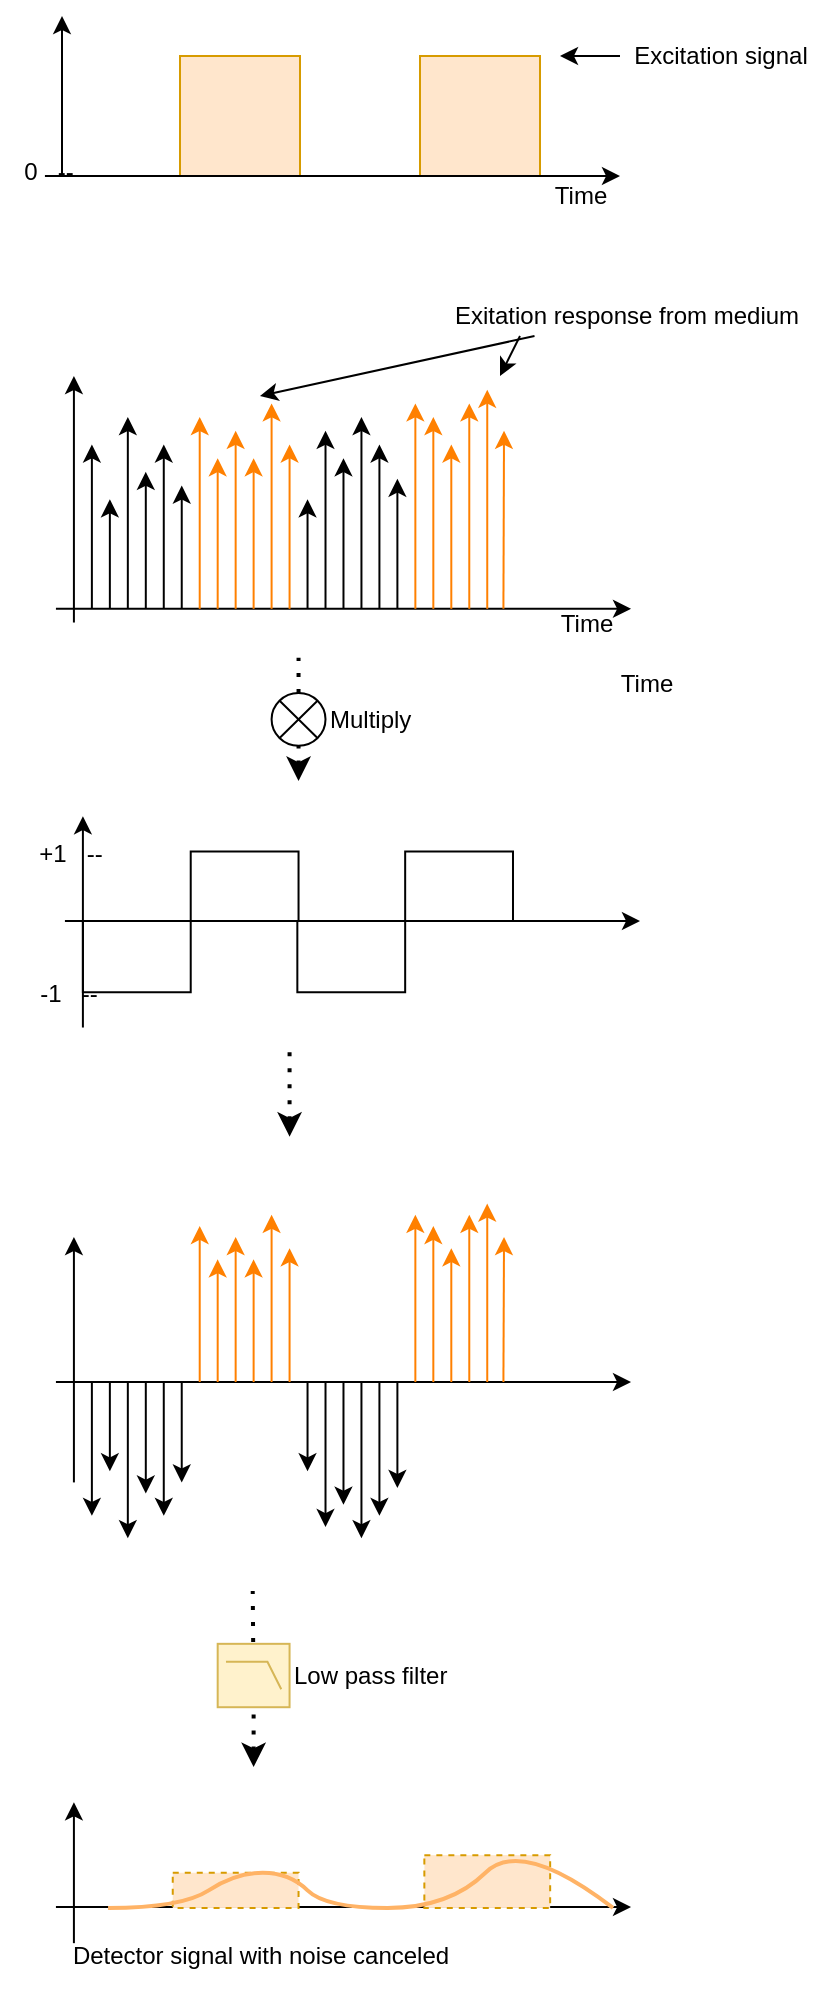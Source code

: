 <mxfile version="13.9.5" type="device" pages="3"><diagram id="wkifLEeL6s2k6wNWj1AL" name="Signals"><mxGraphModel dx="449" dy="331" grid="1" gridSize="10" guides="1" tooltips="1" connect="1" arrows="1" fold="1" page="1" pageScale="1" pageWidth="826" pageHeight="1169" math="0" shadow="0"><root><mxCell id="Tvwaqk257zbarVCUoJn4-0"/><mxCell id="Tvwaqk257zbarVCUoJn4-1" parent="Tvwaqk257zbarVCUoJn4-0"/><mxCell id="y0exCxsh5PRNmsqIgSbH-0" value="" style="group" vertex="1" connectable="0" parent="Tvwaqk257zbarVCUoJn4-1"><mxGeometry x="110" y="210" width="310" height="810" as="geometry"/></mxCell><mxCell id="Tvwaqk257zbarVCUoJn4-162" value="Time" style="text;html=1;align=center;verticalAlign=middle;resizable=0;points=[];autosize=1;" parent="y0exCxsh5PRNmsqIgSbH-0" vertex="1"><mxGeometry x="263.275" y="114.457" width="40" height="20" as="geometry"/></mxCell><mxCell id="NTuUF_2zJ3j__ovih33A-5" value="" style="group" parent="y0exCxsh5PRNmsqIgSbH-0" vertex="1" connectable="0"><mxGeometry x="17.971" width="287.536" height="123.261" as="geometry"/></mxCell><mxCell id="Tvwaqk257zbarVCUoJn4-43" value="" style="endArrow=classic;html=1;" parent="NTuUF_2zJ3j__ovih33A-5" edge="1"><mxGeometry width="50" height="50" relative="1" as="geometry"><mxPoint x="8.986" y="123.261" as="sourcePoint"/><mxPoint x="8.986" as="targetPoint"/></mxGeometry></mxCell><mxCell id="Tvwaqk257zbarVCUoJn4-44" value="" style="endArrow=classic;html=1;" parent="NTuUF_2zJ3j__ovih33A-5" edge="1"><mxGeometry width="50" height="50" relative="1" as="geometry"><mxPoint y="116.413" as="sourcePoint"/><mxPoint x="287.536" y="116.413" as="targetPoint"/></mxGeometry></mxCell><mxCell id="Tvwaqk257zbarVCUoJn4-114" value="" style="group" parent="NTuUF_2zJ3j__ovih33A-5" vertex="1" connectable="0"><mxGeometry x="179.71" y="6.848" width="44.326" height="109.565" as="geometry"/></mxCell><mxCell id="Tvwaqk257zbarVCUoJn4-75" value="" style="endArrow=classic;html=1;strokeColor=#FF8000;" parent="Tvwaqk257zbarVCUoJn4-114" edge="1"><mxGeometry y="6.848" width="44.928" height="47.079" as="geometry"><mxPoint y="109.565" as="sourcePoint"/><mxPoint y="6.848" as="targetPoint"/></mxGeometry></mxCell><mxCell id="Tvwaqk257zbarVCUoJn4-76" value="" style="endArrow=classic;html=1;strokeColor=#FF8000;" parent="Tvwaqk257zbarVCUoJn4-114" edge="1"><mxGeometry y="13.696" width="44.928" height="47.079" as="geometry"><mxPoint x="8.986" y="109.565" as="sourcePoint"/><mxPoint x="8.986" y="13.696" as="targetPoint"/><Array as="points"><mxPoint x="8.986" y="13.696"/></Array></mxGeometry></mxCell><mxCell id="Tvwaqk257zbarVCUoJn4-77" value="" style="endArrow=classic;html=1;strokeColor=#FF8000;" parent="Tvwaqk257zbarVCUoJn4-114" edge="1"><mxGeometry y="27.391" width="44.928" height="47.079" as="geometry"><mxPoint x="17.971" y="109.565" as="sourcePoint"/><mxPoint x="17.971" y="27.391" as="targetPoint"/></mxGeometry></mxCell><mxCell id="Tvwaqk257zbarVCUoJn4-78" value="" style="endArrow=classic;html=1;strokeColor=#FF8000;" parent="Tvwaqk257zbarVCUoJn4-114" edge="1"><mxGeometry y="6.848" width="44.928" height="47.079" as="geometry"><mxPoint x="26.957" y="109.565" as="sourcePoint"/><mxPoint x="26.957" y="6.848" as="targetPoint"/></mxGeometry></mxCell><mxCell id="Tvwaqk257zbarVCUoJn4-79" value="" style="endArrow=classic;html=1;strokeColor=#FF8000;" parent="Tvwaqk257zbarVCUoJn4-114" edge="1"><mxGeometry width="44.928" height="47.079" as="geometry"><mxPoint x="35.942" y="109.565" as="sourcePoint"/><mxPoint x="35.942" as="targetPoint"/></mxGeometry></mxCell><mxCell id="Tvwaqk257zbarVCUoJn4-80" value="" style="endArrow=classic;html=1;strokeColor=#FF8000;" parent="Tvwaqk257zbarVCUoJn4-114" edge="1"><mxGeometry x="-0.602" y="20.543" width="44.928" height="47.079" as="geometry"><mxPoint x="44.029" y="109.565" as="sourcePoint"/><mxPoint x="44.326" y="20.543" as="targetPoint"/></mxGeometry></mxCell><mxCell id="Tvwaqk257zbarVCUoJn4-115" value="" style="group" parent="NTuUF_2zJ3j__ovih33A-5" vertex="1" connectable="0"><mxGeometry x="125.797" y="20.543" width="44.928" height="95.87" as="geometry"/></mxCell><mxCell id="Tvwaqk257zbarVCUoJn4-83" value="" style="endArrow=classic;html=1;" parent="Tvwaqk257zbarVCUoJn4-115" edge="1"><mxGeometry y="41.087" width="44.928" height="34.239" as="geometry"><mxPoint y="95.87" as="sourcePoint"/><mxPoint y="41.087" as="targetPoint"/></mxGeometry></mxCell><mxCell id="Tvwaqk257zbarVCUoJn4-84" value="" style="endArrow=classic;html=1;" parent="Tvwaqk257zbarVCUoJn4-115" edge="1"><mxGeometry y="6.848" width="44.928" height="34.239" as="geometry"><mxPoint x="8.986" y="95.87" as="sourcePoint"/><mxPoint x="8.986" y="6.848" as="targetPoint"/><Array as="points"><mxPoint x="8.986" y="6.848"/></Array></mxGeometry></mxCell><mxCell id="Tvwaqk257zbarVCUoJn4-85" value="" style="endArrow=classic;html=1;" parent="Tvwaqk257zbarVCUoJn4-115" edge="1"><mxGeometry y="20.543" width="44.928" height="34.239" as="geometry"><mxPoint x="17.971" y="95.87" as="sourcePoint"/><mxPoint x="17.971" y="20.543" as="targetPoint"/></mxGeometry></mxCell><mxCell id="Tvwaqk257zbarVCUoJn4-86" value="" style="endArrow=classic;html=1;" parent="Tvwaqk257zbarVCUoJn4-115" edge="1"><mxGeometry width="44.928" height="34.239" as="geometry"><mxPoint x="26.957" y="95.87" as="sourcePoint"/><mxPoint x="26.957" as="targetPoint"/></mxGeometry></mxCell><mxCell id="Tvwaqk257zbarVCUoJn4-87" value="" style="endArrow=classic;html=1;" parent="Tvwaqk257zbarVCUoJn4-115" edge="1"><mxGeometry y="13.696" width="44.928" height="34.239" as="geometry"><mxPoint x="35.942" y="95.87" as="sourcePoint"/><mxPoint x="35.942" y="13.696" as="targetPoint"/></mxGeometry></mxCell><mxCell id="Tvwaqk257zbarVCUoJn4-88" value="" style="endArrow=classic;html=1;" parent="Tvwaqk257zbarVCUoJn4-115" edge="1"><mxGeometry y="30.815" width="44.928" height="34.239" as="geometry"><mxPoint x="44.928" y="95.87" as="sourcePoint"/><mxPoint x="44.928" y="30.815" as="targetPoint"/></mxGeometry></mxCell><mxCell id="Tvwaqk257zbarVCUoJn4-116" value="" style="group" parent="NTuUF_2zJ3j__ovih33A-5" vertex="1" connectable="0"><mxGeometry x="71.884" y="13.696" width="44.928" height="102.717" as="geometry"/></mxCell><mxCell id="Tvwaqk257zbarVCUoJn4-60" value="" style="endArrow=classic;html=1;startSize=6;strokeColor=#FF8000;arcSize=20;" parent="Tvwaqk257zbarVCUoJn4-116" edge="1"><mxGeometry y="27.391" width="44.928" height="47.079" as="geometry"><mxPoint y="102.717" as="sourcePoint"/><mxPoint y="6.848" as="targetPoint"/></mxGeometry></mxCell><mxCell id="Tvwaqk257zbarVCUoJn4-61" value="" style="endArrow=classic;html=1;strokeColor=#FF8000;" parent="Tvwaqk257zbarVCUoJn4-116" edge="1"><mxGeometry y="27.391" width="44.928" height="47.079" as="geometry"><mxPoint x="8.986" y="102.717" as="sourcePoint"/><mxPoint x="8.986" y="27.391" as="targetPoint"/><Array as="points"><mxPoint x="8.986" y="27.391"/></Array></mxGeometry></mxCell><mxCell id="Tvwaqk257zbarVCUoJn4-62" value="" style="endArrow=classic;html=1;strokeColor=#FF8000;" parent="Tvwaqk257zbarVCUoJn4-116" edge="1"><mxGeometry y="27.391" width="44.928" height="47.079" as="geometry"><mxPoint x="17.971" y="102.717" as="sourcePoint"/><mxPoint x="17.971" y="13.696" as="targetPoint"/></mxGeometry></mxCell><mxCell id="Tvwaqk257zbarVCUoJn4-63" value="" style="endArrow=classic;html=1;strokeColor=#FF8000;" parent="Tvwaqk257zbarVCUoJn4-116" edge="1"><mxGeometry y="27.391" width="44.928" height="47.079" as="geometry"><mxPoint x="26.957" y="102.717" as="sourcePoint"/><mxPoint x="26.957" y="27.391" as="targetPoint"/></mxGeometry></mxCell><mxCell id="Tvwaqk257zbarVCUoJn4-64" value="" style="endArrow=classic;html=1;strokeColor=#FF8000;" parent="Tvwaqk257zbarVCUoJn4-116" edge="1"><mxGeometry y="27.391" width="44.928" height="47.079" as="geometry"><mxPoint x="35.942" y="102.717" as="sourcePoint"/><mxPoint x="35.942" as="targetPoint"/></mxGeometry></mxCell><mxCell id="Tvwaqk257zbarVCUoJn4-65" value="" style="endArrow=classic;html=1;strokeColor=#FF8000;" parent="Tvwaqk257zbarVCUoJn4-116" edge="1"><mxGeometry y="27.391" width="44.928" height="47.079" as="geometry"><mxPoint x="44.928" y="102.717" as="sourcePoint"/><mxPoint x="44.928" y="20.543" as="targetPoint"/></mxGeometry></mxCell><mxCell id="Tvwaqk257zbarVCUoJn4-117" value="" style="group" parent="NTuUF_2zJ3j__ovih33A-5" vertex="1" connectable="0"><mxGeometry x="17.971" y="20.543" width="44.928" height="95.87" as="geometry"/></mxCell><mxCell id="Tvwaqk257zbarVCUoJn4-46" value="" style="endArrow=classic;html=1;" parent="Tvwaqk257zbarVCUoJn4-117" edge="1"><mxGeometry y="41.087" width="44.928" height="34.239" as="geometry"><mxPoint y="95.87" as="sourcePoint"/><mxPoint y="13.696" as="targetPoint"/></mxGeometry></mxCell><mxCell id="Tvwaqk257zbarVCUoJn4-47" value="" style="endArrow=classic;html=1;" parent="Tvwaqk257zbarVCUoJn4-117" edge="1"><mxGeometry y="41.087" width="44.928" height="34.239" as="geometry"><mxPoint x="8.986" y="95.87" as="sourcePoint"/><mxPoint x="8.986" y="41.087" as="targetPoint"/><Array as="points"><mxPoint x="8.986" y="41.087"/></Array></mxGeometry></mxCell><mxCell id="Tvwaqk257zbarVCUoJn4-48" value="" style="endArrow=classic;html=1;" parent="Tvwaqk257zbarVCUoJn4-117" edge="1"><mxGeometry y="41.087" width="44.928" height="34.239" as="geometry"><mxPoint x="17.971" y="95.87" as="sourcePoint"/><mxPoint x="17.971" as="targetPoint"/></mxGeometry></mxCell><mxCell id="Tvwaqk257zbarVCUoJn4-49" value="" style="endArrow=classic;html=1;" parent="Tvwaqk257zbarVCUoJn4-117" edge="1"><mxGeometry y="41.087" width="44.928" height="34.239" as="geometry"><mxPoint x="26.957" y="95.87" as="sourcePoint"/><mxPoint x="26.957" y="27.391" as="targetPoint"/></mxGeometry></mxCell><mxCell id="Tvwaqk257zbarVCUoJn4-50" value="" style="endArrow=classic;html=1;" parent="Tvwaqk257zbarVCUoJn4-117" edge="1"><mxGeometry y="41.087" width="44.928" height="34.239" as="geometry"><mxPoint x="35.942" y="95.87" as="sourcePoint"/><mxPoint x="35.942" y="13.696" as="targetPoint"/></mxGeometry></mxCell><mxCell id="Tvwaqk257zbarVCUoJn4-51" value="" style="endArrow=classic;html=1;" parent="Tvwaqk257zbarVCUoJn4-117" edge="1"><mxGeometry y="41.087" width="44.928" height="34.239" as="geometry"><mxPoint x="44.928" y="95.87" as="sourcePoint"/><mxPoint x="44.928" y="34.239" as="targetPoint"/></mxGeometry></mxCell><mxCell id="NTuUF_2zJ3j__ovih33A-6" value="" style="group" parent="y0exCxsh5PRNmsqIgSbH-0" vertex="1" connectable="0"><mxGeometry x="122.203" y="140.87" width="31.449" height="61.63" as="geometry"/></mxCell><mxCell id="Tvwaqk257zbarVCUoJn4-157" value="" style="endArrow=none;dashed=1;html=1;dashPattern=1 3;strokeWidth=2;startArrow=none;startFill=0;" parent="NTuUF_2zJ3j__ovih33A-6" source="Tvwaqk257zbarVCUoJn4-154" edge="1"><mxGeometry width="50" height="50" relative="1" as="geometry"><mxPoint x="16.623" y="79.239" as="sourcePoint"/><mxPoint x="17.072" as="targetPoint"/></mxGeometry></mxCell><mxCell id="Tvwaqk257zbarVCUoJn4-154" value="Multiply" style="verticalLabelPosition=middle;shadow=0;dashed=0;align=left;html=1;verticalAlign=middle;shape=mxgraph.electrical.abstract.multiplier;strokeColor=#000000;labelPosition=right;labelBackgroundColor=none;" parent="NTuUF_2zJ3j__ovih33A-6" vertex="1"><mxGeometry x="3.594" y="17.609" width="26.957" height="26.413" as="geometry"/></mxCell><mxCell id="Tvwaqk257zbarVCUoJn4-161" value="" style="endArrow=none;dashed=1;html=1;dashPattern=1 3;strokeWidth=2;startArrow=classic;startFill=1;" parent="NTuUF_2zJ3j__ovih33A-6" target="Tvwaqk257zbarVCUoJn4-154" edge="1"><mxGeometry width="50" height="50" relative="1" as="geometry"><mxPoint x="17.072" y="61.63" as="sourcePoint"/><mxPoint x="16.623" y="-17.609" as="targetPoint"/></mxGeometry></mxCell><mxCell id="NTuUF_2zJ3j__ovih33A-7" value="" style="group" parent="y0exCxsh5PRNmsqIgSbH-0" vertex="1" connectable="0"><mxGeometry y="220.109" width="310" height="105.652" as="geometry"/></mxCell><mxCell id="Tvwaqk257zbarVCUoJn4-146" value="" style="pointerEvents=1;verticalLabelPosition=bottom;shadow=0;dashed=0;align=center;html=1;verticalAlign=top;shape=mxgraph.electrical.waveforms.square_wave;fillColor=none;flipH=1;" parent="NTuUF_2zJ3j__ovih33A-7" vertex="1"><mxGeometry x="31.449" y="17.609" width="107.826" height="70.435" as="geometry"/></mxCell><mxCell id="Tvwaqk257zbarVCUoJn4-149" value="" style="pointerEvents=1;verticalLabelPosition=bottom;shadow=0;dashed=0;align=center;html=1;verticalAlign=top;shape=mxgraph.electrical.waveforms.square_wave;fillColor=none;flipH=1;" parent="NTuUF_2zJ3j__ovih33A-7" vertex="1"><mxGeometry x="138.673" y="17.609" width="107.826" height="70.435" as="geometry"/></mxCell><mxCell id="Tvwaqk257zbarVCUoJn4-150" value="" style="endArrow=classic;html=1;" parent="NTuUF_2zJ3j__ovih33A-7" edge="1"><mxGeometry width="50" height="50" relative="1" as="geometry"><mxPoint x="31.449" y="105.652" as="sourcePoint"/><mxPoint x="31.449" as="targetPoint"/></mxGeometry></mxCell><mxCell id="Tvwaqk257zbarVCUoJn4-151" value="" style="endArrow=classic;html=1;" parent="NTuUF_2zJ3j__ovih33A-7" edge="1"><mxGeometry width="50" height="50" relative="1" as="geometry"><mxPoint x="22.464" y="52.386" as="sourcePoint"/><mxPoint x="310" y="52.386" as="targetPoint"/></mxGeometry></mxCell><mxCell id="Tvwaqk257zbarVCUoJn4-152" value="-1&amp;nbsp; &amp;nbsp;--" style="text;html=1;align=center;verticalAlign=middle;resizable=0;points=[];autosize=1;" parent="NTuUF_2zJ3j__ovih33A-7" vertex="1"><mxGeometry x="4.493" y="79.239" width="40" height="20" as="geometry"/></mxCell><mxCell id="Tvwaqk257zbarVCUoJn4-153" value="+1&amp;nbsp; &amp;nbsp;--" style="text;html=1;align=center;verticalAlign=middle;resizable=0;points=[];autosize=1;" parent="NTuUF_2zJ3j__ovih33A-7" vertex="1"><mxGeometry y="8.804" width="50" height="20" as="geometry"/></mxCell><mxCell id="NTuUF_2zJ3j__ovih33A-9" value="" style="group" parent="y0exCxsh5PRNmsqIgSbH-0" vertex="1" connectable="0"><mxGeometry x="17.971" y="413.804" width="287.536" height="167.283" as="geometry"/></mxCell><mxCell id="Tvwaqk257zbarVCUoJn4-2" value="" style="endArrow=classic;html=1;" parent="NTuUF_2zJ3j__ovih33A-9" edge="1"><mxGeometry width="50" height="50" relative="1" as="geometry"><mxPoint x="8.986" y="139.402" as="sourcePoint"/><mxPoint x="8.986" y="16.728" as="targetPoint"/></mxGeometry></mxCell><mxCell id="Tvwaqk257zbarVCUoJn4-3" value="" style="endArrow=classic;html=1;" parent="NTuUF_2zJ3j__ovih33A-9" edge="1"><mxGeometry width="50" height="50" relative="1" as="geometry"><mxPoint y="89.217" as="sourcePoint"/><mxPoint x="287.536" y="89.217" as="targetPoint"/></mxGeometry></mxCell><mxCell id="Tvwaqk257zbarVCUoJn4-118" value="" style="group" parent="NTuUF_2zJ3j__ovih33A-9" vertex="1" connectable="0"><mxGeometry x="71.884" y="5.576" width="44.928" height="83.641" as="geometry"/></mxCell><mxCell id="Tvwaqk257zbarVCUoJn4-119" value="" style="endArrow=classic;html=1;startSize=6;strokeColor=#FF8000;arcSize=20;" parent="Tvwaqk257zbarVCUoJn4-118" edge="1"><mxGeometry y="22.304" width="44.928" height="38.336" as="geometry"><mxPoint y="83.641" as="sourcePoint"/><mxPoint y="5.576" as="targetPoint"/></mxGeometry></mxCell><mxCell id="Tvwaqk257zbarVCUoJn4-120" value="" style="endArrow=classic;html=1;strokeColor=#FF8000;" parent="Tvwaqk257zbarVCUoJn4-118" edge="1"><mxGeometry y="22.304" width="44.928" height="38.336" as="geometry"><mxPoint x="8.986" y="83.641" as="sourcePoint"/><mxPoint x="8.986" y="22.304" as="targetPoint"/><Array as="points"><mxPoint x="8.986" y="22.304"/></Array></mxGeometry></mxCell><mxCell id="Tvwaqk257zbarVCUoJn4-121" value="" style="endArrow=classic;html=1;strokeColor=#FF8000;" parent="Tvwaqk257zbarVCUoJn4-118" edge="1"><mxGeometry y="22.304" width="44.928" height="38.336" as="geometry"><mxPoint x="17.971" y="83.641" as="sourcePoint"/><mxPoint x="17.971" y="11.152" as="targetPoint"/></mxGeometry></mxCell><mxCell id="Tvwaqk257zbarVCUoJn4-122" value="" style="endArrow=classic;html=1;strokeColor=#FF8000;" parent="Tvwaqk257zbarVCUoJn4-118" edge="1"><mxGeometry y="22.304" width="44.928" height="38.336" as="geometry"><mxPoint x="26.957" y="83.641" as="sourcePoint"/><mxPoint x="26.957" y="22.304" as="targetPoint"/></mxGeometry></mxCell><mxCell id="Tvwaqk257zbarVCUoJn4-123" value="" style="endArrow=classic;html=1;strokeColor=#FF8000;" parent="Tvwaqk257zbarVCUoJn4-118" edge="1"><mxGeometry y="22.304" width="44.928" height="38.336" as="geometry"><mxPoint x="35.942" y="83.641" as="sourcePoint"/><mxPoint x="35.942" as="targetPoint"/></mxGeometry></mxCell><mxCell id="Tvwaqk257zbarVCUoJn4-124" value="" style="endArrow=classic;html=1;strokeColor=#FF8000;" parent="Tvwaqk257zbarVCUoJn4-118" edge="1"><mxGeometry y="22.304" width="44.928" height="38.336" as="geometry"><mxPoint x="44.928" y="83.641" as="sourcePoint"/><mxPoint x="44.928" y="16.728" as="targetPoint"/></mxGeometry></mxCell><mxCell id="Tvwaqk257zbarVCUoJn4-125" value="" style="group" parent="NTuUF_2zJ3j__ovih33A-9" vertex="1" connectable="0"><mxGeometry x="179.71" width="44.326" height="89.217" as="geometry"/></mxCell><mxCell id="Tvwaqk257zbarVCUoJn4-126" value="" style="endArrow=classic;html=1;strokeColor=#FF8000;" parent="Tvwaqk257zbarVCUoJn4-125" edge="1"><mxGeometry y="5.576" width="44.928" height="38.336" as="geometry"><mxPoint y="89.217" as="sourcePoint"/><mxPoint y="5.576" as="targetPoint"/></mxGeometry></mxCell><mxCell id="Tvwaqk257zbarVCUoJn4-127" value="" style="endArrow=classic;html=1;strokeColor=#FF8000;" parent="Tvwaqk257zbarVCUoJn4-125" edge="1"><mxGeometry y="11.152" width="44.928" height="38.336" as="geometry"><mxPoint x="8.986" y="89.217" as="sourcePoint"/><mxPoint x="8.986" y="11.152" as="targetPoint"/><Array as="points"><mxPoint x="8.986" y="11.152"/></Array></mxGeometry></mxCell><mxCell id="Tvwaqk257zbarVCUoJn4-128" value="" style="endArrow=classic;html=1;strokeColor=#FF8000;" parent="Tvwaqk257zbarVCUoJn4-125" edge="1"><mxGeometry y="22.304" width="44.928" height="38.336" as="geometry"><mxPoint x="17.971" y="89.217" as="sourcePoint"/><mxPoint x="17.971" y="22.304" as="targetPoint"/></mxGeometry></mxCell><mxCell id="Tvwaqk257zbarVCUoJn4-129" value="" style="endArrow=classic;html=1;strokeColor=#FF8000;" parent="Tvwaqk257zbarVCUoJn4-125" edge="1"><mxGeometry y="5.576" width="44.928" height="38.336" as="geometry"><mxPoint x="26.957" y="89.217" as="sourcePoint"/><mxPoint x="26.957" y="5.576" as="targetPoint"/></mxGeometry></mxCell><mxCell id="Tvwaqk257zbarVCUoJn4-130" value="" style="endArrow=classic;html=1;strokeColor=#FF8000;" parent="Tvwaqk257zbarVCUoJn4-125" edge="1"><mxGeometry width="44.928" height="38.336" as="geometry"><mxPoint x="35.942" y="89.217" as="sourcePoint"/><mxPoint x="35.942" as="targetPoint"/></mxGeometry></mxCell><mxCell id="Tvwaqk257zbarVCUoJn4-131" value="" style="endArrow=classic;html=1;strokeColor=#FF8000;" parent="Tvwaqk257zbarVCUoJn4-125" edge="1"><mxGeometry x="-0.602" y="16.728" width="44.928" height="38.336" as="geometry"><mxPoint x="44.029" y="89.217" as="sourcePoint"/><mxPoint x="44.326" y="16.728" as="targetPoint"/></mxGeometry></mxCell><mxCell id="Tvwaqk257zbarVCUoJn4-133" value="" style="endArrow=classic;html=1;" parent="NTuUF_2zJ3j__ovih33A-9" edge="1"><mxGeometry x="17.971" y="111.522" width="44.928" height="27.88" as="geometry"><mxPoint x="17.971" y="89.217" as="sourcePoint"/><mxPoint x="17.971" y="156.13" as="targetPoint"/></mxGeometry></mxCell><mxCell id="Tvwaqk257zbarVCUoJn4-134" value="" style="endArrow=classic;html=1;" parent="NTuUF_2zJ3j__ovih33A-9" edge="1"><mxGeometry x="17.971" y="89.217" width="44.928" height="27.88" as="geometry"><mxPoint x="26.957" y="89.217" as="sourcePoint"/><mxPoint x="26.957" y="133.826" as="targetPoint"/><Array as="points"><mxPoint x="26.957" y="89.217"/></Array></mxGeometry></mxCell><mxCell id="Tvwaqk257zbarVCUoJn4-135" value="" style="endArrow=classic;html=1;" parent="NTuUF_2zJ3j__ovih33A-9" edge="1"><mxGeometry x="17.971" y="122.674" width="44.928" height="27.88" as="geometry"><mxPoint x="35.942" y="89.217" as="sourcePoint"/><mxPoint x="35.942" y="167.283" as="targetPoint"/></mxGeometry></mxCell><mxCell id="Tvwaqk257zbarVCUoJn4-136" value="" style="endArrow=classic;html=1;" parent="NTuUF_2zJ3j__ovih33A-9" edge="1"><mxGeometry x="17.971" y="100.37" width="44.928" height="27.88" as="geometry"><mxPoint x="44.928" y="89.217" as="sourcePoint"/><mxPoint x="44.928" y="144.978" as="targetPoint"/></mxGeometry></mxCell><mxCell id="Tvwaqk257zbarVCUoJn4-137" value="" style="endArrow=classic;html=1;" parent="NTuUF_2zJ3j__ovih33A-9" edge="1"><mxGeometry x="17.971" y="111.522" width="44.928" height="27.88" as="geometry"><mxPoint x="53.913" y="89.217" as="sourcePoint"/><mxPoint x="53.913" y="156.13" as="targetPoint"/></mxGeometry></mxCell><mxCell id="Tvwaqk257zbarVCUoJn4-138" value="" style="endArrow=classic;html=1;" parent="NTuUF_2zJ3j__ovih33A-9" edge="1"><mxGeometry x="17.971" y="94.793" width="44.928" height="27.88" as="geometry"><mxPoint x="62.899" y="89.217" as="sourcePoint"/><mxPoint x="62.899" y="139.402" as="targetPoint"/></mxGeometry></mxCell><mxCell id="Tvwaqk257zbarVCUoJn4-140" value="" style="endArrow=classic;html=1;" parent="NTuUF_2zJ3j__ovih33A-9" edge="1"><mxGeometry x="125.797" y="89.217" width="44.928" height="27.88" as="geometry"><mxPoint x="125.797" y="89.217" as="sourcePoint"/><mxPoint x="125.797" y="133.826" as="targetPoint"/></mxGeometry></mxCell><mxCell id="Tvwaqk257zbarVCUoJn4-141" value="" style="endArrow=classic;html=1;" parent="NTuUF_2zJ3j__ovih33A-9" edge="1"><mxGeometry x="125.797" y="89.217" width="44.928" height="27.88" as="geometry"><mxPoint x="134.783" y="89.217" as="sourcePoint"/><mxPoint x="134.783" y="161.707" as="targetPoint"/><Array as="points"><mxPoint x="134.783" y="89.217"/></Array></mxGeometry></mxCell><mxCell id="Tvwaqk257zbarVCUoJn4-142" value="" style="endArrow=classic;html=1;" parent="NTuUF_2zJ3j__ovih33A-9" edge="1"><mxGeometry x="125.797" y="89.217" width="44.928" height="27.88" as="geometry"><mxPoint x="143.768" y="89.217" as="sourcePoint"/><mxPoint x="143.768" y="150.554" as="targetPoint"/></mxGeometry></mxCell><mxCell id="Tvwaqk257zbarVCUoJn4-143" value="" style="endArrow=classic;html=1;" parent="NTuUF_2zJ3j__ovih33A-9" edge="1"><mxGeometry x="125.797" y="89.217" width="44.928" height="27.88" as="geometry"><mxPoint x="152.754" y="89.217" as="sourcePoint"/><mxPoint x="152.754" y="167.283" as="targetPoint"/></mxGeometry></mxCell><mxCell id="Tvwaqk257zbarVCUoJn4-144" value="" style="endArrow=classic;html=1;" parent="NTuUF_2zJ3j__ovih33A-9" edge="1"><mxGeometry x="125.797" y="89.217" width="44.928" height="27.88" as="geometry"><mxPoint x="161.739" y="89.217" as="sourcePoint"/><mxPoint x="161.739" y="156.13" as="targetPoint"/></mxGeometry></mxCell><mxCell id="Tvwaqk257zbarVCUoJn4-145" value="" style="endArrow=classic;html=1;" parent="NTuUF_2zJ3j__ovih33A-9" edge="1"><mxGeometry x="125.797" y="89.217" width="44.928" height="27.88" as="geometry"><mxPoint x="170.725" y="89.217" as="sourcePoint"/><mxPoint x="170.725" y="142.19" as="targetPoint"/></mxGeometry></mxCell><mxCell id="NTuUF_2zJ3j__ovih33A-10" value="" style="group" parent="y0exCxsh5PRNmsqIgSbH-0" vertex="1" connectable="0"><mxGeometry x="98.841" y="607.5" width="35.942" height="88.043" as="geometry"/></mxCell><mxCell id="iKZNlaza2PBG03GFL4CP-10" value="" style="endArrow=none;dashed=1;html=1;dashPattern=1 3;strokeWidth=2;startArrow=none;startFill=0;" parent="NTuUF_2zJ3j__ovih33A-10" edge="1"><mxGeometry width="50" height="50" relative="1" as="geometry"><mxPoint x="17.816" y="33.457" as="sourcePoint"/><mxPoint x="17.522" as="targetPoint"/></mxGeometry></mxCell><mxCell id="iKZNlaza2PBG03GFL4CP-12" value="" style="endArrow=none;dashed=1;html=1;dashPattern=1 3;strokeWidth=2;startArrow=classic;startFill=1;" parent="NTuUF_2zJ3j__ovih33A-10" edge="1"><mxGeometry width="50" height="50" relative="1" as="geometry"><mxPoint x="17.971" y="88.043" as="sourcePoint"/><mxPoint x="17.971" y="61.63" as="targetPoint"/></mxGeometry></mxCell><mxCell id="NTuUF_2zJ3j__ovih33A-0" value="Low pass filter" style="verticalLabelPosition=middle;shadow=0;dashed=0;align=left;html=1;verticalAlign=middle;shape=mxgraph.electrical.logic_gates.lowpass_filter;fillColor=#fff2cc;strokeColor=#d6b656;labelPosition=right;" parent="NTuUF_2zJ3j__ovih33A-10" vertex="1"><mxGeometry y="26.413" width="35.942" height="31.696" as="geometry"/></mxCell><mxCell id="NTuUF_2zJ3j__ovih33A-11" value="" style="group" parent="y0exCxsh5PRNmsqIgSbH-0" vertex="1" connectable="0"><mxGeometry x="17.971" y="713.152" width="287.536" height="96.848" as="geometry"/></mxCell><mxCell id="iKZNlaza2PBG03GFL4CP-4" value="" style="endArrow=classic;html=1;" parent="NTuUF_2zJ3j__ovih33A-11" edge="1"><mxGeometry width="50" height="50" relative="1" as="geometry"><mxPoint x="8.986" y="70.435" as="sourcePoint"/><mxPoint x="8.986" as="targetPoint"/></mxGeometry></mxCell><mxCell id="iKZNlaza2PBG03GFL4CP-5" value="" style="endArrow=classic;html=1;" parent="NTuUF_2zJ3j__ovih33A-11" edge="1"><mxGeometry width="50" height="50" relative="1" as="geometry"><mxPoint y="52.386" as="sourcePoint"/><mxPoint x="287.536" y="52.386" as="targetPoint"/></mxGeometry></mxCell><mxCell id="iKZNlaza2PBG03GFL4CP-8" value="" style="rounded=0;whiteSpace=wrap;html=1;fillColor=#ffe6cc;strokeColor=#d79b00;dashed=1;" parent="NTuUF_2zJ3j__ovih33A-11" vertex="1"><mxGeometry x="58.406" y="35.217" width="62.899" height="17.609" as="geometry"/></mxCell><mxCell id="iKZNlaza2PBG03GFL4CP-9" value="" style="rounded=0;whiteSpace=wrap;html=1;fillColor=#ffe6cc;strokeColor=#d79b00;dashed=1;" parent="NTuUF_2zJ3j__ovih33A-11" vertex="1"><mxGeometry x="184.203" y="26.413" width="62.899" height="26.413" as="geometry"/></mxCell><mxCell id="NTuUF_2zJ3j__ovih33A-3" value="" style="curved=1;endArrow=none;html=1;endFill=0;fillColor=#ffe6cc;strokeWidth=2;strokeColor=#FFB366;" parent="NTuUF_2zJ3j__ovih33A-11" edge="1"><mxGeometry width="50" height="50" relative="1" as="geometry"><mxPoint x="26.058" y="52.826" as="sourcePoint"/><mxPoint x="278.551" y="52.826" as="targetPoint"/><Array as="points"><mxPoint x="62.899" y="52.826"/><mxPoint x="89.855" y="35.217"/><mxPoint x="116.812" y="35.217"/><mxPoint x="134.783" y="52.826"/><mxPoint x="196.783" y="52.826"/><mxPoint x="232.725" y="17.609"/></Array></mxGeometry></mxCell><mxCell id="NTuUF_2zJ3j__ovih33A-4" value="Detector signal with noise canceled" style="text;html=1;align=center;verticalAlign=middle;resizable=0;points=[];autosize=1;" parent="NTuUF_2zJ3j__ovih33A-11" vertex="1"><mxGeometry x="2.027" y="66.849" width="200" height="20" as="geometry"/></mxCell><mxCell id="Tvwaqk257zbarVCUoJn4-160" value="" style="endArrow=none;dashed=1;html=1;dashPattern=1 3;strokeWidth=2;endFill=0;startArrow=classic;startFill=1;" parent="y0exCxsh5PRNmsqIgSbH-0" edge="1"><mxGeometry x="121.304" y="318.717" width="44.928" height="44.022" as="geometry"><mxPoint x="134.783" y="380.348" as="sourcePoint"/><mxPoint x="134.783" y="334.565" as="targetPoint"/></mxGeometry></mxCell><mxCell id="y0exCxsh5PRNmsqIgSbH-1" value="" style="group" vertex="1" connectable="0" parent="Tvwaqk257zbarVCUoJn4-1"><mxGeometry x="100" y="59.999" width="310" height="105.652" as="geometry"/></mxCell><mxCell id="y0exCxsh5PRNmsqIgSbH-4" value="" style="endArrow=classic;html=1;exitX=0.675;exitY=0.609;exitDx=0;exitDy=0;exitPerimeter=0;" edge="1" parent="y0exCxsh5PRNmsqIgSbH-1" source="y0exCxsh5PRNmsqIgSbH-6"><mxGeometry width="50" height="50" relative="1" as="geometry"><mxPoint x="31.449" y="105.652" as="sourcePoint"/><mxPoint x="31" y="-29.999" as="targetPoint"/></mxGeometry></mxCell><mxCell id="y0exCxsh5PRNmsqIgSbH-6" value="0&amp;nbsp; &amp;nbsp;--" style="text;html=1;align=center;verticalAlign=middle;resizable=0;points=[];autosize=1;" vertex="1" parent="y0exCxsh5PRNmsqIgSbH-1"><mxGeometry x="4.003" y="37.829" width="40" height="20" as="geometry"/></mxCell><mxCell id="y0exCxsh5PRNmsqIgSbH-11" value="Time" style="text;html=1;align=center;verticalAlign=middle;resizable=0;points=[];autosize=1;" vertex="1" parent="y0exCxsh5PRNmsqIgSbH-1"><mxGeometry x="269.995" y="49.998" width="40" height="20" as="geometry"/></mxCell><mxCell id="y0exCxsh5PRNmsqIgSbH-14" value="" style="rounded=0;whiteSpace=wrap;html=1;fillColor=#ffe6cc;strokeColor=#d79b00;" vertex="1" parent="y0exCxsh5PRNmsqIgSbH-1"><mxGeometry x="90" y="-10" width="60" height="60" as="geometry"/></mxCell><mxCell id="y0exCxsh5PRNmsqIgSbH-15" value="" style="rounded=0;whiteSpace=wrap;html=1;fillColor=#ffe6cc;strokeColor=#d79b00;" vertex="1" parent="y0exCxsh5PRNmsqIgSbH-1"><mxGeometry x="210" y="-10" width="60" height="60" as="geometry"/></mxCell><mxCell id="y0exCxsh5PRNmsqIgSbH-5" value="" style="endArrow=classic;html=1;" edge="1" parent="y0exCxsh5PRNmsqIgSbH-1"><mxGeometry width="50" height="50" relative="1" as="geometry"><mxPoint x="22.464" y="49.996" as="sourcePoint"/><mxPoint x="310" y="49.996" as="targetPoint"/></mxGeometry></mxCell><mxCell id="y0exCxsh5PRNmsqIgSbH-10" style="edgeStyle=orthogonalEdgeStyle;rounded=0;orthogonalLoop=1;jettySize=auto;html=1;" edge="1" parent="Tvwaqk257zbarVCUoJn4-1" source="y0exCxsh5PRNmsqIgSbH-9"><mxGeometry relative="1" as="geometry"><mxPoint x="380" y="50" as="targetPoint"/></mxGeometry></mxCell><mxCell id="y0exCxsh5PRNmsqIgSbH-9" value="Excitation signal" style="text;html=1;align=center;verticalAlign=middle;resizable=0;points=[];autosize=1;" vertex="1" parent="Tvwaqk257zbarVCUoJn4-1"><mxGeometry x="410" y="40" width="100" height="20" as="geometry"/></mxCell><mxCell id="y0exCxsh5PRNmsqIgSbH-13" value="Time" style="text;html=1;align=center;verticalAlign=middle;resizable=0;points=[];autosize=1;" vertex="1" parent="Tvwaqk257zbarVCUoJn4-1"><mxGeometry x="403.275" y="354.457" width="40" height="20" as="geometry"/></mxCell><mxCell id="y0exCxsh5PRNmsqIgSbH-16" value="Exitation response from medium" style="text;html=1;align=center;verticalAlign=middle;resizable=0;points=[];autosize=1;" vertex="1" parent="Tvwaqk257zbarVCUoJn4-1"><mxGeometry x="318" y="170" width="190" height="20" as="geometry"/></mxCell><mxCell id="y0exCxsh5PRNmsqIgSbH-18" value="" style="endArrow=classic;html=1;" edge="1" parent="Tvwaqk257zbarVCUoJn4-1" source="y0exCxsh5PRNmsqIgSbH-16"><mxGeometry width="50" height="50" relative="1" as="geometry"><mxPoint x="321" y="184" as="sourcePoint"/><mxPoint x="230" y="220" as="targetPoint"/></mxGeometry></mxCell><mxCell id="y0exCxsh5PRNmsqIgSbH-19" value="" style="endArrow=classic;html=1;" edge="1" parent="Tvwaqk257zbarVCUoJn4-1"><mxGeometry width="50" height="50" relative="1" as="geometry"><mxPoint x="360" y="190" as="sourcePoint"/><mxPoint x="350" y="210" as="targetPoint"/></mxGeometry></mxCell></root></mxGraphModel></diagram><diagram id="_3hIGhw2KFLyr5LNPjk2" name="Concepts"><mxGraphModel dx="786" dy="1749" grid="1" gridSize="10" guides="1" tooltips="1" connect="1" arrows="1" fold="1" page="1" pageScale="1" pageWidth="826" pageHeight="1169" math="0" shadow="0"><root><mxCell id="0"/><mxCell id="1" parent="0"/><mxCell id="d9Xijrj67KwfC3W1lsyz-45" value="Mixer implementation using switches" style="verticalLabelPosition=bottom;verticalAlign=top;html=1;shape=mxgraph.basic.rect;fillColor2=none;strokeWidth=1;size=20;indent=5;dashed=1;align=left;labelPosition=center;dashPattern=1 4;fillColor=#f5f5f5;strokeColor=#666666;fontColor=#333333;" parent="1" vertex="1"><mxGeometry x="114.58" y="-790" width="385.42" height="200" as="geometry"/></mxCell><mxCell id="d9Xijrj67KwfC3W1lsyz-46" value="Square wave mixer" style="verticalLabelPosition=top;verticalAlign=bottom;html=1;shape=mxgraph.basic.rect;fillColor2=none;strokeWidth=1;size=20;indent=5;dashed=1;align=center;labelPosition=center;dashPattern=1 4;fillColor=#d5e8d4;strokeColor=#82b366;" parent="1" vertex="1"><mxGeometry x="220" y="-750" width="160" height="90" as="geometry"/></mxCell><mxCell id="FUbgvExPw1tKB61IjqJz-1" value="Analog detector" style="verticalLabelPosition=bottom;verticalAlign=top;html=1;shape=mxgraph.basic.rect;fillColor2=none;strokeWidth=1;size=20;indent=5;dashed=1;align=left;labelPosition=center;dashPattern=1 4;fillColor=#f5f5f5;strokeColor=#666666;fontColor=#333333;" parent="1" vertex="1"><mxGeometry x="220.63" y="-1100" width="329.37" height="213" as="geometry"/></mxCell><mxCell id="_LgDygbCN5mEaOAKA-p3-100" value="Arduino synchronous detector" style="verticalLabelPosition=bottom;verticalAlign=top;html=1;shape=mxgraph.basic.rect;fillColor2=none;strokeWidth=1;size=20;indent=5;dashed=1;align=left;labelPosition=center;dashPattern=1 4;" parent="1" vertex="1"><mxGeometry x="85.32" y="-510" width="600" height="280" as="geometry"/></mxCell><mxCell id="_LgDygbCN5mEaOAKA-p3-81" value="OPT101" style="verticalLabelPosition=top;verticalAlign=bottom;html=1;shape=mxgraph.basic.rect;fillColor2=none;strokeWidth=1;size=20;indent=5;dashed=1;align=center;fillColor=#e1d5e7;strokeColor=#9673a6;labelPosition=center;" parent="1" vertex="1"><mxGeometry x="145.32" y="-470" width="225" height="80" as="geometry"/></mxCell><mxCell id="_LgDygbCN5mEaOAKA-p3-68" value="&lt;div&gt;&lt;span&gt;&amp;nbsp; Arduino&lt;/span&gt;&lt;/div&gt;" style="verticalLabelPosition=top;verticalAlign=bottom;html=1;shape=mxgraph.basic.rect;fillColor2=none;strokeWidth=1;size=20;indent=5;dashed=1;align=left;fillColor=#f5f5f5;strokeColor=#666666;fontColor=#333333;labelPosition=center;" parent="1" vertex="1"><mxGeometry x="414.07" y="-480" width="250" height="220" as="geometry"/></mxCell><mxCell id="_LgDygbCN5mEaOAKA-p3-8" style="edgeStyle=none;rounded=0;orthogonalLoop=1;jettySize=auto;html=1;exitX=1;exitY=0.935;exitDx=0;exitDy=0;exitPerimeter=0;entryX=1;entryY=0.115;entryDx=0;entryDy=0;entryPerimeter=0;" parent="1" source="_LgDygbCN5mEaOAKA-p3-3" target="_LgDygbCN5mEaOAKA-p3-1" edge="1"><mxGeometry relative="1" as="geometry"><Array as="points"/></mxGeometry></mxCell><mxCell id="_LgDygbCN5mEaOAKA-p3-12" style="edgeStyle=orthogonalEdgeStyle;rounded=0;orthogonalLoop=1;jettySize=auto;html=1;exitX=1;exitY=0.115;exitDx=0;exitDy=0;exitPerimeter=0;entryX=1;entryY=0.885;entryDx=0;entryDy=0;entryPerimeter=0;" parent="1" source="_LgDygbCN5mEaOAKA-p3-1" target="_LgDygbCN5mEaOAKA-p3-2" edge="1"><mxGeometry relative="1" as="geometry"><Array as="points"><mxPoint x="255.63" y="-717"/><mxPoint x="255.63" y="-697"/></Array></mxGeometry></mxCell><mxCell id="_LgDygbCN5mEaOAKA-p3-13" style="edgeStyle=orthogonalEdgeStyle;rounded=0;orthogonalLoop=1;jettySize=auto;html=1;exitX=1;exitY=0.885;exitDx=0;exitDy=0;exitPerimeter=0;entryX=1;entryY=0.115;entryDx=0;entryDy=0;entryPerimeter=0;" parent="1" source="_LgDygbCN5mEaOAKA-p3-1" target="_LgDygbCN5mEaOAKA-p3-2" edge="1"><mxGeometry relative="1" as="geometry"><Array as="points"><mxPoint x="235.63" y="-737"/><mxPoint x="235.63" y="-677"/></Array></mxGeometry></mxCell><mxCell id="_LgDygbCN5mEaOAKA-p3-17" style="edgeStyle=orthogonalEdgeStyle;rounded=0;orthogonalLoop=1;jettySize=auto;html=1;exitX=0;exitY=0.885;exitDx=0;exitDy=0;exitPerimeter=0;entryX=0;entryY=0.5;entryDx=0;entryDy=0;entryPerimeter=0;" parent="1" source="_LgDygbCN5mEaOAKA-p3-1" target="_LgDygbCN5mEaOAKA-p3-5" edge="1"><mxGeometry relative="1" as="geometry"/></mxCell><mxCell id="_LgDygbCN5mEaOAKA-p3-1" value="" style="pointerEvents=1;verticalLabelPosition=bottom;shadow=0;dashed=0;align=center;html=1;verticalAlign=top;shape=mxgraph.electrical.electro-mechanical.2-way_switch;direction=west;" parent="1" vertex="1"><mxGeometry x="271.63" y="-740" width="75" height="26" as="geometry"/></mxCell><mxCell id="_LgDygbCN5mEaOAKA-p3-15" value="" style="edgeStyle=none;rounded=0;orthogonalLoop=1;jettySize=auto;html=1;entryX=0.44;entryY=0.577;entryDx=0;entryDy=0;entryPerimeter=0;dashed=1;" parent="1" source="_LgDygbCN5mEaOAKA-p3-2" target="_LgDygbCN5mEaOAKA-p3-1" edge="1"><mxGeometry relative="1" as="geometry"><mxPoint x="309.63" y="-700" as="targetPoint"/></mxGeometry></mxCell><mxCell id="_LgDygbCN5mEaOAKA-p3-16" style="edgeStyle=orthogonalEdgeStyle;rounded=0;orthogonalLoop=1;jettySize=auto;html=1;exitX=0;exitY=0.885;exitDx=0;exitDy=0;exitPerimeter=0;" parent="1" source="_LgDygbCN5mEaOAKA-p3-2" edge="1"><mxGeometry relative="1" as="geometry"><mxPoint x="424.63" y="-720" as="targetPoint"/><Array as="points"><mxPoint x="365.63" y="-697"/><mxPoint x="365.63" y="-720"/></Array></mxGeometry></mxCell><mxCell id="_LgDygbCN5mEaOAKA-p3-2" value="" style="pointerEvents=1;verticalLabelPosition=bottom;shadow=0;dashed=0;align=center;html=1;verticalAlign=top;shape=mxgraph.electrical.electro-mechanical.2-way_switch;direction=west;" parent="1" vertex="1"><mxGeometry x="274.38" y="-700" width="75" height="26" as="geometry"/></mxCell><mxCell id="_LgDygbCN5mEaOAKA-p3-6" style="rounded=0;orthogonalLoop=1;jettySize=auto;html=1;exitX=1;exitY=0.5;exitDx=0;exitDy=0;exitPerimeter=0;entryX=1;entryY=0.885;entryDx=0;entryDy=0;entryPerimeter=0;" parent="1" source="_LgDygbCN5mEaOAKA-p3-3" target="_LgDygbCN5mEaOAKA-p3-1" edge="1"><mxGeometry relative="1" as="geometry"/></mxCell><mxCell id="_LgDygbCN5mEaOAKA-p3-3" value="" style="verticalLabelPosition=bottom;shadow=0;dashed=0;align=center;html=1;verticalAlign=top;shape=mxgraph.electrical.logic_gates.lowpass_filter;fillColor=#fff2cc;strokeColor=#d6b656;" parent="1" vertex="1"><mxGeometry x="135.63" y="-760" width="52" height="46" as="geometry"/></mxCell><mxCell id="_LgDygbCN5mEaOAKA-p3-5" value="" style="verticalLabelPosition=bottom;shadow=0;dashed=0;align=center;html=1;verticalAlign=top;shape=mxgraph.electrical.logic_gates.lowpass_filter;fillColor=#fff2cc;strokeColor=#d6b656;" parent="1" vertex="1"><mxGeometry x="425.63" y="-760" width="52" height="46" as="geometry"/></mxCell><mxCell id="_LgDygbCN5mEaOAKA-p3-11" style="edgeStyle=none;rounded=0;orthogonalLoop=1;jettySize=auto;html=1;entryX=0.52;entryY=0.615;entryDx=0;entryDy=0;entryPerimeter=0;dashed=1;" parent="1" target="_LgDygbCN5mEaOAKA-p3-2" edge="1"><mxGeometry relative="1" as="geometry"><mxPoint x="309.959" y="-636.5" as="sourcePoint"/></mxGeometry></mxCell><mxCell id="_LgDygbCN5mEaOAKA-p3-24" style="edgeStyle=orthogonalEdgeStyle;rounded=0;orthogonalLoop=1;jettySize=auto;html=1;exitX=1;exitY=0.5;exitDx=0;exitDy=0;exitPerimeter=0;entryX=0;entryY=0.5;entryDx=0;entryDy=0;entryPerimeter=0;" parent="1" source="_LgDygbCN5mEaOAKA-p3-37" target="_LgDygbCN5mEaOAKA-p3-31" edge="1"><mxGeometry relative="1" as="geometry"><mxPoint x="461.63" y="-1037.01" as="sourcePoint"/></mxGeometry></mxCell><mxCell id="_LgDygbCN5mEaOAKA-p3-29" style="rounded=0;orthogonalLoop=1;jettySize=auto;html=1;exitX=1;exitY=0.5;exitDx=0;exitDy=0;exitPerimeter=0;" parent="1" source="_LgDygbCN5mEaOAKA-p3-30" target="_LgDygbCN5mEaOAKA-p3-37" edge="1"><mxGeometry relative="1" as="geometry"><mxPoint x="386.63" y="-1037.01" as="targetPoint"/></mxGeometry></mxCell><mxCell id="_LgDygbCN5mEaOAKA-p3-30" value="LPF" style="verticalLabelPosition=bottom;shadow=0;dashed=0;align=center;html=1;verticalAlign=top;shape=mxgraph.electrical.logic_gates.lowpass_filter;fillColor=#fff2cc;strokeColor=#d6b656;" parent="1" vertex="1"><mxGeometry x="316.13" y="-1060" width="52" height="46" as="geometry"/></mxCell><mxCell id="_LgDygbCN5mEaOAKA-p3-42" style="edgeStyle=none;rounded=0;orthogonalLoop=1;jettySize=auto;html=1;exitX=1;exitY=0.5;exitDx=0;exitDy=0;exitPerimeter=0;entryX=1;entryY=0.5;entryDx=0;entryDy=0;entryPerimeter=0;" parent="1" source="_LgDygbCN5mEaOAKA-p3-31" target="_LgDygbCN5mEaOAKA-p3-38" edge="1"><mxGeometry relative="1" as="geometry"/></mxCell><mxCell id="_LgDygbCN5mEaOAKA-p3-31" value="LPF" style="verticalLabelPosition=bottom;shadow=0;dashed=0;align=center;html=1;verticalAlign=top;shape=mxgraph.electrical.logic_gates.lowpass_filter;fillColor=#fff2cc;strokeColor=#d6b656;" parent="1" vertex="1"><mxGeometry x="480.63" y="-1060" width="52" height="46" as="geometry"/></mxCell><mxCell id="_LgDygbCN5mEaOAKA-p3-32" style="edgeStyle=none;rounded=0;orthogonalLoop=1;jettySize=auto;html=1;entryX=0.5;entryY=1;entryDx=0;entryDy=0;entryPerimeter=0;exitX=0.5;exitY=0;exitDx=0;exitDy=0;" parent="1" source="_LgDygbCN5mEaOAKA-p3-96" target="_LgDygbCN5mEaOAKA-p3-37" edge="1"><mxGeometry relative="1" as="geometry"><mxPoint x="423.218" y="-936.5" as="sourcePoint"/><mxPoint x="425.38" y="-989.99" as="targetPoint"/></mxGeometry></mxCell><mxCell id="_LgDygbCN5mEaOAKA-p3-37" value="Mixer&lt;br&gt;" style="verticalLabelPosition=top;shadow=0;dashed=0;align=center;html=1;verticalAlign=bottom;shape=mxgraph.electrical.abstract.multiplier;fillColor=#d5e8d4;strokeColor=#82b366;labelPosition=center;" parent="1" vertex="1"><mxGeometry x="398.88" y="-1062" width="50" height="50" as="geometry"/></mxCell><mxCell id="_LgDygbCN5mEaOAKA-p3-38" value="ADC" style="verticalLabelPosition=middle;shadow=0;dashed=0;align=center;html=1;verticalAlign=middle;shape=mxgraph.electrical.abstract.dac;direction=west;labelPosition=center;fillColor=#dae8fc;strokeColor=#6c8ebf;" parent="1" vertex="1"><mxGeometry x="572.63" y="-1060" width="60" height="46" as="geometry"/></mxCell><mxCell id="_LgDygbCN5mEaOAKA-p3-41" style="edgeStyle=none;rounded=0;orthogonalLoop=1;jettySize=auto;html=1;exitX=1;exitY=0.5;exitDx=0;exitDy=0;exitPerimeter=0;entryX=0;entryY=0.5;entryDx=0;entryDy=0;entryPerimeter=0;" parent="1" source="_LgDygbCN5mEaOAKA-p3-40" target="_LgDygbCN5mEaOAKA-p3-30" edge="1"><mxGeometry relative="1" as="geometry"/></mxCell><mxCell id="_LgDygbCN5mEaOAKA-p3-40" value="" style="verticalLabelPosition=bottom;shadow=0;dashed=0;align=center;html=1;verticalAlign=top;shape=mxgraph.electrical.abstract.controlled_amplifier;fillColor=#dae8fc;strokeColor=#6c8ebf;" parent="1" vertex="1"><mxGeometry x="230.63" y="-1067" width="60" height="60" as="geometry"/></mxCell><mxCell id="_LgDygbCN5mEaOAKA-p3-44" style="edgeStyle=none;rounded=0;orthogonalLoop=1;jettySize=auto;html=1;exitX=1;exitY=0.57;exitDx=0;exitDy=0;exitPerimeter=0;entryX=0;entryY=0.5;entryDx=0;entryDy=0;entryPerimeter=0;" parent="1" source="_LgDygbCN5mEaOAKA-p3-43" target="_LgDygbCN5mEaOAKA-p3-40" edge="1"><mxGeometry relative="1" as="geometry"/></mxCell><mxCell id="_LgDygbCN5mEaOAKA-p3-48" style="edgeStyle=orthogonalEdgeStyle;rounded=0;orthogonalLoop=1;jettySize=auto;html=1;exitX=0;exitY=0.57;exitDx=0;exitDy=0;exitPerimeter=0;entryX=0.5;entryY=0;entryDx=0;entryDy=0;entryPerimeter=0;horizontal=1;endArrow=none;endFill=0;" parent="1" source="_LgDygbCN5mEaOAKA-p3-43" target="_LgDygbCN5mEaOAKA-p3-47" edge="1"><mxGeometry relative="1" as="geometry"/></mxCell><mxCell id="_LgDygbCN5mEaOAKA-p3-43" value="" style="verticalLabelPosition=bottom;shadow=0;dashed=0;align=center;html=1;verticalAlign=top;shape=mxgraph.electrical.opto_electronics.photodiode;pointerEvents=1;direction=east;fillColor=#e51400;strokeColor=#B20000;fontColor=#ffffff;flipV=1;" parent="1" vertex="1"><mxGeometry x="141.32" y="-1050" width="50" height="30" as="geometry"/></mxCell><mxCell id="_LgDygbCN5mEaOAKA-p3-101" style="edgeStyle=orthogonalEdgeStyle;rounded=0;orthogonalLoop=1;jettySize=auto;html=1;exitX=1;exitY=0.57;exitDx=0;exitDy=0;exitPerimeter=0;entryX=0.5;entryY=0;entryDx=0;entryDy=0;entryPerimeter=0;endArrow=none;endFill=0;fontColor=#000000;" parent="1" source="_LgDygbCN5mEaOAKA-p3-45" target="_LgDygbCN5mEaOAKA-p3-47" edge="1"><mxGeometry relative="1" as="geometry"/></mxCell><mxCell id="_LgDygbCN5mEaOAKA-p3-45" value="" style="verticalLabelPosition=bottom;shadow=0;dashed=0;align=center;html=1;verticalAlign=top;shape=mxgraph.electrical.opto_electronics.led_2;pointerEvents=1;direction=east;flipH=1;fillColor=#e51400;strokeColor=#B20000;fontColor=#ffffff;" parent="1" vertex="1"><mxGeometry x="131.63" y="-989.5" width="55" height="27.5" as="geometry"/></mxCell><mxCell id="_LgDygbCN5mEaOAKA-p3-46" style="rounded=0;orthogonalLoop=1;jettySize=auto;html=1;entryX=0;entryY=0.57;entryDx=0;entryDy=0;entryPerimeter=0;exitX=0.5;exitY=0;exitDx=0;exitDy=0;" parent="1" source="_LgDygbCN5mEaOAKA-p3-96" target="_LgDygbCN5mEaOAKA-p3-45" edge="1"><mxGeometry relative="1" as="geometry"><mxPoint x="422.63" y="-950" as="sourcePoint"/><Array as="points"><mxPoint x="422.63" y="-973"/></Array></mxGeometry></mxCell><mxCell id="_LgDygbCN5mEaOAKA-p3-47" value="" style="pointerEvents=1;verticalLabelPosition=bottom;shadow=0;dashed=0;align=center;html=1;verticalAlign=top;shape=mxgraph.electrical.signal_sources.protective_earth;" parent="1" vertex="1"><mxGeometry x="94.63" y="-940" width="25" height="20" as="geometry"/></mxCell><mxCell id="_LgDygbCN5mEaOAKA-p3-53" style="edgeStyle=orthogonalEdgeStyle;rounded=0;orthogonalLoop=1;jettySize=auto;html=1;exitX=1;exitY=0.5;exitDx=0;exitDy=0;exitPerimeter=0;entryX=0;entryY=0.5;entryDx=0;entryDy=0;entryPerimeter=0;" parent="1" source="_LgDygbCN5mEaOAKA-p3-76" target="_LgDygbCN5mEaOAKA-p3-60" edge="1"><mxGeometry relative="1" as="geometry"><mxPoint x="606.32" y="-427.01" as="sourcePoint"/></mxGeometry></mxCell><mxCell id="_LgDygbCN5mEaOAKA-p3-58" style="rounded=0;orthogonalLoop=1;jettySize=auto;html=1;" parent="1" target="_LgDygbCN5mEaOAKA-p3-76" edge="1"><mxGeometry relative="1" as="geometry"><mxPoint x="335.32" y="-427" as="sourcePoint"/><mxPoint x="531.32" y="-427.01" as="targetPoint"/></mxGeometry></mxCell><mxCell id="_LgDygbCN5mEaOAKA-p3-78" value="" style="edgeStyle=none;rounded=0;orthogonalLoop=1;jettySize=auto;html=1;endArrow=none;endFill=0;exitX=1;exitY=0.5;exitDx=0;exitDy=0;exitPerimeter=0;" parent="1" source="_LgDygbCN5mEaOAKA-p3-59" target="_LgDygbCN5mEaOAKA-p3-65" edge="1"><mxGeometry relative="1" as="geometry"/></mxCell><mxCell id="_LgDygbCN5mEaOAKA-p3-59" value="" style="verticalLabelPosition=bottom;shadow=0;dashed=0;align=center;html=1;verticalAlign=top;shape=mxgraph.electrical.logic_gates.lowpass_filter;fillColor=#fff2cc;strokeColor=#d6b656;" parent="1" vertex="1"><mxGeometry x="305.32" y="-446" width="40" height="36" as="geometry"/></mxCell><mxCell id="_LgDygbCN5mEaOAKA-p3-60" value="Low pass filter&lt;br&gt;&amp;amp; decimatin" style="verticalLabelPosition=bottom;shadow=0;dashed=0;align=center;html=1;verticalAlign=top;shape=mxgraph.electrical.logic_gates.lowpass_filter;fillColor=#fff2cc;strokeColor=#d6b656;" parent="1" vertex="1"><mxGeometry x="575.32" y="-451" width="52" height="46" as="geometry"/></mxCell><mxCell id="_LgDygbCN5mEaOAKA-p3-61" style="edgeStyle=none;rounded=0;orthogonalLoop=1;jettySize=auto;html=1;entryX=0.5;entryY=1;entryDx=0;entryDy=0;entryPerimeter=0;exitX=0.5;exitY=0;exitDx=0;exitDy=0;" parent="1" source="_LgDygbCN5mEaOAKA-p3-63" target="_LgDygbCN5mEaOAKA-p3-76" edge="1"><mxGeometry relative="1" as="geometry"><mxPoint x="570.07" y="-379.99" as="targetPoint"/></mxGeometry></mxCell><mxCell id="_LgDygbCN5mEaOAKA-p3-65" value="ADC" style="verticalLabelPosition=middle;shadow=0;dashed=0;align=center;html=1;verticalAlign=middle;shape=mxgraph.electrical.abstract.dac;direction=west;labelPosition=center;fillColor=#dae8fc;strokeColor=#6c8ebf;" parent="1" vertex="1"><mxGeometry x="421.57" y="-451" width="60" height="46" as="geometry"/></mxCell><mxCell id="_LgDygbCN5mEaOAKA-p3-69" style="edgeStyle=orthogonalEdgeStyle;rounded=0;orthogonalLoop=1;jettySize=auto;html=1;exitX=0;exitY=0.57;exitDx=0;exitDy=0;exitPerimeter=0;entryX=0.5;entryY=0;entryDx=0;entryDy=0;entryPerimeter=0;horizontal=1;endArrow=none;endFill=0;" parent="1" source="_LgDygbCN5mEaOAKA-p3-70" target="_LgDygbCN5mEaOAKA-p3-73" edge="1"><mxGeometry relative="1" as="geometry"/></mxCell><mxCell id="_LgDygbCN5mEaOAKA-p3-80" style="edgeStyle=none;rounded=0;orthogonalLoop=1;jettySize=auto;html=1;exitX=1;exitY=0.57;exitDx=0;exitDy=0;exitPerimeter=0;entryX=0;entryY=0.5;entryDx=0;entryDy=0;entryPerimeter=0;endArrow=none;endFill=0;" parent="1" source="_LgDygbCN5mEaOAKA-p3-70" target="_LgDygbCN5mEaOAKA-p3-74" edge="1"><mxGeometry relative="1" as="geometry"/></mxCell><mxCell id="_LgDygbCN5mEaOAKA-p3-70" value="" style="verticalLabelPosition=bottom;shadow=0;dashed=0;align=center;html=1;verticalAlign=top;shape=mxgraph.electrical.opto_electronics.photodiode;pointerEvents=1;direction=east;fillColor=#e51400;strokeColor=#B20000;fontColor=#ffffff;flipV=1;" parent="1" vertex="1"><mxGeometry x="165.32" y="-441" width="50" height="30" as="geometry"/></mxCell><mxCell id="_LgDygbCN5mEaOAKA-p3-71" style="rounded=0;orthogonalLoop=1;jettySize=auto;html=1;exitX=1;exitY=0.57;exitDx=0;exitDy=0;exitPerimeter=0;endArrow=none;endFill=0;entryX=0.5;entryY=0;entryDx=0;entryDy=0;entryPerimeter=0;" parent="1" source="_LgDygbCN5mEaOAKA-p3-72" target="_LgDygbCN5mEaOAKA-p3-73" edge="1"><mxGeometry relative="1" as="geometry"><mxPoint x="125.32" y="-339" as="targetPoint"/><Array as="points"><mxPoint x="118.32" y="-358"/></Array></mxGeometry></mxCell><mxCell id="_LgDygbCN5mEaOAKA-p3-72" value="Laser" style="verticalLabelPosition=bottom;shadow=0;dashed=0;align=center;html=1;verticalAlign=top;shape=mxgraph.electrical.opto_electronics.led_2;pointerEvents=1;direction=east;flipH=1;fillColor=#e51400;strokeColor=#B20000;" parent="1" vertex="1"><mxGeometry x="155.32" y="-374" width="55" height="27.5" as="geometry"/></mxCell><mxCell id="_LgDygbCN5mEaOAKA-p3-73" value="" style="pointerEvents=1;verticalLabelPosition=bottom;shadow=0;dashed=0;align=center;html=1;verticalAlign=top;shape=mxgraph.electrical.signal_sources.protective_earth;" parent="1" vertex="1"><mxGeometry x="105.32" y="-305" width="25" height="20" as="geometry"/></mxCell><mxCell id="_LgDygbCN5mEaOAKA-p3-75" style="edgeStyle=none;rounded=0;orthogonalLoop=1;jettySize=auto;html=1;exitX=1;exitY=0.5;exitDx=0;exitDy=0;exitPerimeter=0;entryX=0;entryY=0.5;entryDx=0;entryDy=0;entryPerimeter=0;endArrow=none;endFill=0;" parent="1" source="_LgDygbCN5mEaOAKA-p3-74" target="_LgDygbCN5mEaOAKA-p3-59" edge="1"><mxGeometry relative="1" as="geometry"/></mxCell><mxCell id="_LgDygbCN5mEaOAKA-p3-74" value="" style="verticalLabelPosition=bottom;shadow=0;dashed=0;align=center;html=1;verticalAlign=top;shape=mxgraph.electrical.abstract.controlled_amplifier;fillColor=#dae8fc;strokeColor=#6c8ebf;" parent="1" vertex="1"><mxGeometry x="232.82" y="-448" width="52.5" height="40" as="geometry"/></mxCell><mxCell id="_LgDygbCN5mEaOAKA-p3-76" value="Mutiplicator" style="verticalLabelPosition=top;shadow=0;dashed=0;align=center;html=1;verticalAlign=bottom;shape=mxgraph.electrical.abstract.multiplier;fillColor=#d5e8d4;strokeColor=#82b366;labelPosition=center;" parent="1" vertex="1"><mxGeometry x="511.2" y="-444.5" width="31.75" height="33" as="geometry"/></mxCell><mxCell id="_LgDygbCN5mEaOAKA-p3-77" style="edgeStyle=none;rounded=0;orthogonalLoop=1;jettySize=auto;html=1;exitX=0.5;exitY=0;exitDx=0;exitDy=0;entryX=0;entryY=0.57;entryDx=0;entryDy=0;entryPerimeter=0;endArrow=classic;endFill=1;" parent="1" source="_LgDygbCN5mEaOAKA-p3-63" target="_LgDygbCN5mEaOAKA-p3-72" edge="1"><mxGeometry relative="1" as="geometry"><Array as="points"><mxPoint x="528.32" y="-358"/></Array></mxGeometry></mxCell><mxCell id="d9Xijrj67KwfC3W1lsyz-47" value="GPIO" style="edgeLabel;html=1;align=center;verticalAlign=middle;resizable=0;points=[];" parent="_LgDygbCN5mEaOAKA-p3-77" vertex="1" connectable="0"><mxGeometry x="-0.322" y="1" relative="1" as="geometry"><mxPoint x="-7" as="offset"/></mxGeometry></mxCell><mxCell id="_LgDygbCN5mEaOAKA-p3-89" value="+ / -1" style="group;labelPosition=center;verticalLabelPosition=top;align=center;verticalAlign=bottom;labelBorderColor=none;labelBackgroundColor=#ffffff;" parent="1" vertex="1" connectable="0"><mxGeometry x="504.82" y="-330" width="47.5" height="47.5" as="geometry"/></mxCell><mxCell id="_LgDygbCN5mEaOAKA-p3-63" value="" style="ellipse;whiteSpace=wrap;html=1;aspect=fixed;fillColor=#ffe6cc;strokeColor=#d79b00;" parent="_LgDygbCN5mEaOAKA-p3-89" vertex="1"><mxGeometry width="47.5" height="47.5" as="geometry"/></mxCell><mxCell id="_LgDygbCN5mEaOAKA-p3-85" value="" style="group" parent="_LgDygbCN5mEaOAKA-p3-89" vertex="1" connectable="0"><mxGeometry x="13.5" y="8.75" width="30" height="30" as="geometry"/></mxCell><mxCell id="_LgDygbCN5mEaOAKA-p3-84" style="edgeStyle=none;rounded=0;orthogonalLoop=1;jettySize=auto;html=1;endArrow=none;endFill=0;fontColor=#000000;" parent="_LgDygbCN5mEaOAKA-p3-85" source="_LgDygbCN5mEaOAKA-p3-64" edge="1"><mxGeometry relative="1" as="geometry"><mxPoint x="-10" y="15" as="targetPoint"/><Array as="points"><mxPoint x="30" y="15"/></Array></mxGeometry></mxCell><mxCell id="_LgDygbCN5mEaOAKA-p3-64" value="" style="pointerEvents=1;verticalLabelPosition=bottom;shadow=0;dashed=0;align=center;html=1;verticalAlign=top;shape=mxgraph.electrical.waveforms.square_wave;fillColor=#dae8fc;strokeColor=#6c8ebf;" parent="_LgDygbCN5mEaOAKA-p3-85" vertex="1"><mxGeometry width="20" height="30" as="geometry"/></mxCell><mxCell id="_LgDygbCN5mEaOAKA-p3-90" value="" style="group" parent="1" vertex="1" connectable="0"><mxGeometry x="285.63" y="-650" width="47.5" height="47.5" as="geometry"/></mxCell><mxCell id="_LgDygbCN5mEaOAKA-p3-91" value="" style="ellipse;whiteSpace=wrap;html=1;aspect=fixed;fillColor=#ffe6cc;strokeColor=#d79b00;" parent="_LgDygbCN5mEaOAKA-p3-90" vertex="1"><mxGeometry width="47.5" height="47.5" as="geometry"/></mxCell><mxCell id="_LgDygbCN5mEaOAKA-p3-92" value="" style="group" parent="_LgDygbCN5mEaOAKA-p3-90" vertex="1" connectable="0"><mxGeometry x="13.5" y="8.75" width="30" height="30" as="geometry"/></mxCell><mxCell id="_LgDygbCN5mEaOAKA-p3-93" style="edgeStyle=none;rounded=0;orthogonalLoop=1;jettySize=auto;html=1;endArrow=none;endFill=0;fontColor=#000000;" parent="_LgDygbCN5mEaOAKA-p3-92" source="_LgDygbCN5mEaOAKA-p3-94" edge="1"><mxGeometry relative="1" as="geometry"><mxPoint x="-10" y="15" as="targetPoint"/><Array as="points"><mxPoint x="30" y="15"/></Array></mxGeometry></mxCell><mxCell id="_LgDygbCN5mEaOAKA-p3-94" value="" style="pointerEvents=1;verticalLabelPosition=bottom;shadow=0;dashed=0;align=center;html=1;verticalAlign=top;shape=mxgraph.electrical.waveforms.square_wave;fillColor=#dae8fc;strokeColor=#6c8ebf;" parent="_LgDygbCN5mEaOAKA-p3-92" vertex="1"><mxGeometry width="20" height="30" as="geometry"/></mxCell><mxCell id="_LgDygbCN5mEaOAKA-p3-95" value="" style="group" parent="1" vertex="1" connectable="0"><mxGeometry x="400.13" y="-962" width="47.5" height="47.5" as="geometry"/></mxCell><mxCell id="_LgDygbCN5mEaOAKA-p3-96" value="" style="ellipse;whiteSpace=wrap;html=1;aspect=fixed;fillColor=#ffe6cc;strokeColor=#d79b00;" parent="_LgDygbCN5mEaOAKA-p3-95" vertex="1"><mxGeometry width="47.5" height="47.5" as="geometry"/></mxCell><mxCell id="_LgDygbCN5mEaOAKA-p3-97" value="" style="group" parent="_LgDygbCN5mEaOAKA-p3-95" vertex="1" connectable="0"><mxGeometry x="13.5" y="8.75" width="30" height="30" as="geometry"/></mxCell><mxCell id="_LgDygbCN5mEaOAKA-p3-98" style="edgeStyle=none;rounded=0;orthogonalLoop=1;jettySize=auto;html=1;endArrow=none;endFill=0;fontColor=#000000;" parent="_LgDygbCN5mEaOAKA-p3-97" source="_LgDygbCN5mEaOAKA-p3-99" edge="1"><mxGeometry relative="1" as="geometry"><mxPoint x="-10" y="15" as="targetPoint"/><Array as="points"><mxPoint x="30" y="15"/></Array></mxGeometry></mxCell><mxCell id="_LgDygbCN5mEaOAKA-p3-99" value="Oscilator" style="pointerEvents=1;verticalLabelPosition=bottom;shadow=0;dashed=0;align=center;html=1;verticalAlign=top;shape=mxgraph.electrical.waveforms.square_wave;fillColor=#dae8fc;strokeColor=#6c8ebf;" parent="_LgDygbCN5mEaOAKA-p3-97" vertex="1"><mxGeometry width="20" height="30" as="geometry"/></mxCell></root></mxGraphModel></diagram><diagram id="y1rCOYoELIklN9UBrQcD" name="Freq domain"><mxGraphModel dx="786" dy="1749" grid="1" gridSize="10" guides="1" tooltips="1" connect="1" arrows="1" fold="1" page="1" pageScale="1" pageWidth="826" pageHeight="1169" math="0" shadow="0"><root><mxCell id="itG-f2Ae2NfoAcJiITjj-0"/><mxCell id="itG-f2Ae2NfoAcJiITjj-1" parent="itG-f2Ae2NfoAcJiITjj-0"/><mxCell id="f8PjCzxL09GvIvh93bTI-0" value="" style="group" parent="itG-f2Ae2NfoAcJiITjj-1" vertex="1" connectable="0"><mxGeometry x="120" y="-1120" width="340" height="147.83" as="geometry"/></mxCell><mxCell id="itG-f2Ae2NfoAcJiITjj-2" value="" style="curved=1;endArrow=none;html=1;endFill=0;fillColor=#f8cecc;strokeColor=#b85450;strokeWidth=2;dashed=1;" parent="f8PjCzxL09GvIvh93bTI-0" edge="1"><mxGeometry width="50" height="50" relative="1" as="geometry"><mxPoint x="7.556" y="30.435" as="sourcePoint"/><mxPoint x="332.444" y="121.739" as="targetPoint"/><Array as="points"><mxPoint x="52.889" y="127.826"/></Array></mxGeometry></mxCell><mxCell id="itG-f2Ae2NfoAcJiITjj-3" value="" style="endArrow=classic;html=1;" parent="f8PjCzxL09GvIvh93bTI-0" edge="1"><mxGeometry width="50" height="50" relative="1" as="geometry"><mxPoint y="133.913" as="sourcePoint"/><mxPoint x="340" y="133.913" as="targetPoint"/></mxGeometry></mxCell><mxCell id="itG-f2Ae2NfoAcJiITjj-4" value="" style="endArrow=classic;html=1;" parent="f8PjCzxL09GvIvh93bTI-0" edge="1"><mxGeometry width="50" height="50" relative="1" as="geometry"><mxPoint x="7.556" y="140" as="sourcePoint"/><mxPoint x="7.556" as="targetPoint"/></mxGeometry></mxCell><mxCell id="itG-f2Ae2NfoAcJiITjj-5" value="" style="rounded=0;whiteSpace=wrap;html=1;fillColor=#ffe6cc;strokeColor=#d79b00;" parent="f8PjCzxL09GvIvh93bTI-0" vertex="1"><mxGeometry x="7.556" y="66.957" width="15.111" height="66.957" as="geometry"/></mxCell><mxCell id="itG-f2Ae2NfoAcJiITjj-6" value="Signal of interest" style="text;html=1;align=center;verticalAlign=middle;whiteSpace=wrap;rounded=1;perimeterSpacing=1;glass=0;" parent="f8PjCzxL09GvIvh93bTI-0" vertex="1"><mxGeometry x="57.143" y="115.652" width="76.878" height="12.174" as="geometry"/></mxCell><mxCell id="itG-f2Ae2NfoAcJiITjj-7" value="" style="endArrow=classic;html=1;strokeWidth=2;entryX=1.15;entryY=0.645;entryDx=0;entryDy=0;entryPerimeter=0;exitX=0;exitY=0.5;exitDx=0;exitDy=0;" parent="f8PjCzxL09GvIvh93bTI-0" source="itG-f2Ae2NfoAcJiITjj-6" target="itG-f2Ae2NfoAcJiITjj-5" edge="1"><mxGeometry width="50" height="50" relative="1" as="geometry"><mxPoint x="166.222" y="140" as="sourcePoint"/><mxPoint x="204" y="109.565" as="targetPoint"/></mxGeometry></mxCell><mxCell id="itG-f2Ae2NfoAcJiITjj-8" value="Noise floor" style="text;html=1;align=center;verticalAlign=middle;whiteSpace=wrap;rounded=1;perimeterSpacing=1;glass=0;" parent="f8PjCzxL09GvIvh93bTI-0" vertex="1"><mxGeometry x="48.643" y="36.522" width="76.878" height="12.174" as="geometry"/></mxCell><mxCell id="itG-f2Ae2NfoAcJiITjj-9" value="" style="endArrow=classic;html=1;strokeWidth=2;exitX=0.25;exitY=1;exitDx=0;exitDy=0;" parent="f8PjCzxL09GvIvh93bTI-0" source="itG-f2Ae2NfoAcJiITjj-8" edge="1"><mxGeometry width="50" height="50" relative="1" as="geometry"><mxPoint x="63.943" y="127.826" as="sourcePoint"/><mxPoint x="37.778" y="60.87" as="targetPoint"/></mxGeometry></mxCell><mxCell id="jMbkGNXLHr5RiGjJXChH-8" value="Freq" style="text;html=1;align=center;verticalAlign=middle;resizable=0;points=[];autosize=1;" parent="f8PjCzxL09GvIvh93bTI-0" vertex="1"><mxGeometry x="283" y="130.83" width="40" height="20" as="geometry"/></mxCell><mxCell id="f8PjCzxL09GvIvh93bTI-1" value="" style="group" parent="itG-f2Ae2NfoAcJiITjj-1" vertex="1" connectable="0"><mxGeometry x="120" y="-870" width="410" height="170" as="geometry"/></mxCell><mxCell id="itG-f2Ae2NfoAcJiITjj-10" value="" style="curved=1;endArrow=none;html=1;endFill=0;fillColor=#f8cecc;strokeColor=#b85450;strokeWidth=2;dashed=1;" parent="f8PjCzxL09GvIvh93bTI-1" edge="1"><mxGeometry width="50" height="50" relative="1" as="geometry"><mxPoint x="7.396" y="32.692" as="sourcePoint"/><mxPoint x="325.409" y="130.769" as="targetPoint"/><Array as="points"><mxPoint x="51.77" y="137.308"/></Array></mxGeometry></mxCell><mxCell id="itG-f2Ae2NfoAcJiITjj-11" value="" style="endArrow=classic;html=1;" parent="f8PjCzxL09GvIvh93bTI-1" edge="1"><mxGeometry width="50" height="50" relative="1" as="geometry"><mxPoint y="143.846" as="sourcePoint"/><mxPoint x="332.804" y="143.846" as="targetPoint"/></mxGeometry></mxCell><mxCell id="itG-f2Ae2NfoAcJiITjj-12" value="" style="endArrow=classic;html=1;" parent="f8PjCzxL09GvIvh93bTI-1" edge="1"><mxGeometry width="50" height="50" relative="1" as="geometry"><mxPoint x="7.396" y="150.385" as="sourcePoint"/><mxPoint x="7.396" as="targetPoint"/></mxGeometry></mxCell><mxCell id="itG-f2Ae2NfoAcJiITjj-13" value="Signal of interest" style="text;html=1;align=center;verticalAlign=middle;whiteSpace=wrap;rounded=1;perimeterSpacing=1;glass=0;" parent="f8PjCzxL09GvIvh93bTI-1" vertex="1"><mxGeometry x="334.749" y="110.533" width="75.251" height="13.077" as="geometry"/></mxCell><mxCell id="itG-f2Ae2NfoAcJiITjj-14" value="" style="endArrow=classic;html=1;strokeWidth=2;exitX=0;exitY=0.5;exitDx=0;exitDy=0;" parent="f8PjCzxL09GvIvh93bTI-1" source="itG-f2Ae2NfoAcJiITjj-13" target="itG-f2Ae2NfoAcJiITjj-19" edge="1"><mxGeometry width="50" height="50" relative="1" as="geometry"><mxPoint x="441.52" y="136.687" as="sourcePoint"/><mxPoint x="303.222" y="104.615" as="targetPoint"/></mxGeometry></mxCell><mxCell id="itG-f2Ae2NfoAcJiITjj-15" value="Noise floor" style="text;html=1;align=center;verticalAlign=middle;whiteSpace=wrap;rounded=1;perimeterSpacing=1;glass=0;" parent="f8PjCzxL09GvIvh93bTI-1" vertex="1"><mxGeometry x="47.613" y="39.231" width="75.251" height="13.077" as="geometry"/></mxCell><mxCell id="itG-f2Ae2NfoAcJiITjj-16" value="" style="endArrow=classic;html=1;strokeWidth=2;exitX=0.25;exitY=1;exitDx=0;exitDy=0;" parent="f8PjCzxL09GvIvh93bTI-1" source="itG-f2Ae2NfoAcJiITjj-15" edge="1"><mxGeometry width="50" height="50" relative="1" as="geometry"><mxPoint x="62.589" y="137.308" as="sourcePoint"/><mxPoint x="44.374" y="71.923" as="targetPoint"/></mxGeometry></mxCell><mxCell id="itG-f2Ae2NfoAcJiITjj-17" value="" style="group" parent="f8PjCzxL09GvIvh93bTI-1" vertex="1" connectable="0"><mxGeometry x="271.42" y="45.769" width="17.01" height="98.077" as="geometry"/></mxCell><mxCell id="itG-f2Ae2NfoAcJiITjj-18" value="" style="verticalLabelPosition=bottom;verticalAlign=top;html=1;shape=card;whiteSpace=wrap;size=20;arcSize=12;rounded=1;glass=0;strokeColor=#6c8ebf;fillColor=#dae8fc;direction=south;container=0;" parent="itG-f2Ae2NfoAcJiITjj-17" vertex="1"><mxGeometry width="17.01" height="98.077" as="geometry"/></mxCell><mxCell id="itG-f2Ae2NfoAcJiITjj-19" value="" style="rounded=0;whiteSpace=wrap;html=1;fillColor=#ffe6cc;container=0;" parent="itG-f2Ae2NfoAcJiITjj-17" vertex="1"><mxGeometry y="26.154" width="14.791" height="71.923" as="geometry"/></mxCell><mxCell id="itG-f2Ae2NfoAcJiITjj-20" value="" style="endArrow=none;dashed=1;html=1;strokeWidth=2;strokeColor=#EA6B66;" parent="itG-f2Ae2NfoAcJiITjj-17" edge="1"><mxGeometry width="36.978" height="32.692" as="geometry"><mxPoint as="sourcePoint"/><mxPoint x="18.489" y="19.615" as="targetPoint"/><Array as="points"><mxPoint x="8.875" y="13.077"/></Array></mxGeometry></mxCell><mxCell id="itG-f2Ae2NfoAcJiITjj-21" value="Noise floor" style="text;html=1;align=center;verticalAlign=middle;whiteSpace=wrap;rounded=1;perimeterSpacing=1;glass=0;" parent="f8PjCzxL09GvIvh93bTI-1" vertex="1"><mxGeometry x="310.617" y="39.231" width="75.251" height="13.077" as="geometry"/></mxCell><mxCell id="itG-f2Ae2NfoAcJiITjj-22" value="" style="endArrow=classic;html=1;strokeWidth=2;exitX=0.25;exitY=1;exitDx=0;exitDy=0;" parent="f8PjCzxL09GvIvh93bTI-1" source="itG-f2Ae2NfoAcJiITjj-21" edge="1"><mxGeometry width="50" height="50" relative="1" as="geometry"><mxPoint x="341.405" y="123.61" as="sourcePoint"/><mxPoint x="281.035" y="58.846" as="targetPoint"/></mxGeometry></mxCell><mxCell id="itG-f2Ae2NfoAcJiITjj-33" value="" style="group;flipH=1;" parent="f8PjCzxL09GvIvh93bTI-1" vertex="1" connectable="0"><mxGeometry x="253.671" y="45.769" width="17.01" height="98.077" as="geometry"/></mxCell><mxCell id="itG-f2Ae2NfoAcJiITjj-34" value="" style="verticalLabelPosition=bottom;verticalAlign=top;html=1;shape=card;whiteSpace=wrap;size=20;arcSize=12;rounded=1;glass=0;strokeColor=#6c8ebf;fillColor=#dae8fc;direction=south;container=0;flipH=1;" parent="itG-f2Ae2NfoAcJiITjj-33" vertex="1"><mxGeometry width="17.01" height="98.077" as="geometry"/></mxCell><mxCell id="itG-f2Ae2NfoAcJiITjj-35" value="" style="endArrow=none;dashed=1;html=1;strokeWidth=2;strokeColor=#EA6B66;flipH=1;" parent="itG-f2Ae2NfoAcJiITjj-33" edge="1"><mxGeometry width="36.978" height="32.692" as="geometry"><mxPoint as="sourcePoint"/><mxPoint x="18.489" y="19.615" as="targetPoint"/><Array as="points"><mxPoint x="8.875" y="13.077"/></Array></mxGeometry></mxCell><mxCell id="itG-f2Ae2NfoAcJiITjj-36" value="" style="endArrow=classic;html=1;strokeWidth=2;exitX=0;exitY=1;exitDx=0;exitDy=0;" parent="f8PjCzxL09GvIvh93bTI-1" source="itG-f2Ae2NfoAcJiITjj-19" edge="1"><mxGeometry width="50" height="50" relative="1" as="geometry"><mxPoint x="341.405" y="123.61" as="sourcePoint"/><mxPoint x="271.42" y="19.615" as="targetPoint"/></mxGeometry></mxCell><mxCell id="itG-f2Ae2NfoAcJiITjj-40" value="Exitation frequency" style="text;html=1;align=center;verticalAlign=middle;whiteSpace=wrap;rounded=1;perimeterSpacing=1;glass=0;" parent="f8PjCzxL09GvIvh93bTI-1" vertex="1"><mxGeometry x="160" y="17.895" width="75.25" height="13.081" as="geometry"/></mxCell><mxCell id="itG-f2Ae2NfoAcJiITjj-44" value="" style="rounded=0;whiteSpace=wrap;html=1;fillColor=#ffe6cc;container=0;" parent="f8PjCzxL09GvIvh93bTI-1" vertex="1"><mxGeometry x="256.629" y="71.923" width="14.791" height="71.923" as="geometry"/></mxCell><mxCell id="itG-f2Ae2NfoAcJiITjj-45" value="" style="endArrow=classic;html=1;strokeWidth=2;exitX=0;exitY=1;exitDx=0;exitDy=0;" parent="f8PjCzxL09GvIvh93bTI-1" source="itG-f2Ae2NfoAcJiITjj-19" target="itG-f2Ae2NfoAcJiITjj-44" edge="1"><mxGeometry width="50" height="50" relative="1" as="geometry"><mxPoint x="271.42" y="143.846" as="sourcePoint"/><mxPoint x="271.42" y="19.615" as="targetPoint"/></mxGeometry></mxCell><mxCell id="jMbkGNXLHr5RiGjJXChH-9" value="Freq" style="text;html=1;align=center;verticalAlign=middle;resizable=0;points=[];autosize=1;" parent="f8PjCzxL09GvIvh93bTI-1" vertex="1"><mxGeometry x="280" y="143.847" width="40" height="20" as="geometry"/></mxCell><mxCell id="f8PjCzxL09GvIvh93bTI-2" value="" style="group" parent="itG-f2Ae2NfoAcJiITjj-1" vertex="1" connectable="0"><mxGeometry x="120" y="-600" width="350" height="250" as="geometry"/></mxCell><mxCell id="itG-f2Ae2NfoAcJiITjj-23" value="" style="endArrow=classic;html=1;" parent="f8PjCzxL09GvIvh93bTI-2" edge="1"><mxGeometry width="50" height="50" relative="1" as="geometry"><mxPoint y="128.378" as="sourcePoint"/><mxPoint x="69.071" y="128.378" as="targetPoint"/></mxGeometry></mxCell><mxCell id="itG-f2Ae2NfoAcJiITjj-24" value="" style="endArrow=classic;html=1;" parent="f8PjCzxL09GvIvh93bTI-2" edge="1"><mxGeometry width="50" height="50" relative="1" as="geometry"><mxPoint x="8.634" y="250" as="sourcePoint"/><mxPoint x="8.634" as="targetPoint"/></mxGeometry></mxCell><mxCell id="itG-f2Ae2NfoAcJiITjj-25" value="" style="endArrow=classic;html=1;strokeWidth=2;" parent="f8PjCzxL09GvIvh93bTI-2" edge="1"><mxGeometry width="50" height="50" relative="1" as="geometry"><mxPoint x="77.705" y="87.838" as="sourcePoint"/><mxPoint x="181.311" y="87.838" as="targetPoint"/></mxGeometry></mxCell><mxCell id="itG-f2Ae2NfoAcJiITjj-26" value="Averaging&lt;br&gt;/ noise cancelling" style="edgeLabel;html=1;align=center;verticalAlign=middle;resizable=0;points=[];labelBackgroundColor=none;" parent="itG-f2Ae2NfoAcJiITjj-25" vertex="1" connectable="0"><mxGeometry x="-0.022" y="1" relative="1" as="geometry"><mxPoint as="offset"/></mxGeometry></mxCell><mxCell id="itG-f2Ae2NfoAcJiITjj-27" value="" style="group" parent="f8PjCzxL09GvIvh93bTI-2" vertex="1" connectable="0"><mxGeometry x="8.634" y="27.027" width="19.858" height="101.351" as="geometry"/></mxCell><mxCell id="itG-f2Ae2NfoAcJiITjj-28" value="" style="verticalLabelPosition=bottom;verticalAlign=top;html=1;shape=card;whiteSpace=wrap;size=20;arcSize=12;rounded=1;glass=0;strokeColor=#6c8ebf;fillColor=#dae8fc;direction=south;container=0;" parent="itG-f2Ae2NfoAcJiITjj-27" vertex="1"><mxGeometry width="19.858" height="101.351" as="geometry"/></mxCell><mxCell id="itG-f2Ae2NfoAcJiITjj-29" value="" style="rounded=0;whiteSpace=wrap;html=1;fillColor=#ffe6cc;container=0;" parent="itG-f2Ae2NfoAcJiITjj-27" vertex="1"><mxGeometry y="27.027" width="17.268" height="74.324" as="geometry"/></mxCell><mxCell id="itG-f2Ae2NfoAcJiITjj-30" value="" style="endArrow=none;dashed=1;html=1;strokeWidth=2;strokeColor=#EA6B66;" parent="itG-f2Ae2NfoAcJiITjj-27" edge="1"><mxGeometry width="43.169" height="33.784" as="geometry"><mxPoint as="sourcePoint"/><mxPoint x="21.585" y="20.27" as="targetPoint"/><Array as="points"><mxPoint x="10.361" y="13.514"/></Array></mxGeometry></mxCell><mxCell id="itG-f2Ae2NfoAcJiITjj-31" value="" style="verticalLabelPosition=bottom;verticalAlign=top;html=1;shape=card;whiteSpace=wrap;size=20;arcSize=12;rounded=1;glass=0;strokeColor=#6c8ebf;fillColor=#dae8fc;direction=south;container=0;flipH=0;flipV=1;" parent="f8PjCzxL09GvIvh93bTI-2" vertex="1"><mxGeometry x="8.634" y="128.378" width="19.858" height="101.351" as="geometry"/></mxCell><mxCell id="itG-f2Ae2NfoAcJiITjj-32" value="" style="endArrow=none;dashed=1;html=1;strokeWidth=2;strokeColor=#EA6B66;flipH=0;flipV=1;" parent="f8PjCzxL09GvIvh93bTI-2" edge="1"><mxGeometry x="9.178" y="209.459" width="43.169" height="33.784" as="geometry"><mxPoint x="9.178" y="209.459" as="sourcePoint"/><mxPoint x="30.762" y="229.73" as="targetPoint"/><Array as="points"><mxPoint x="19.538" y="222.973"/></Array></mxGeometry></mxCell><mxCell id="itG-f2Ae2NfoAcJiITjj-37" value="" style="endArrow=classic;html=1;" parent="f8PjCzxL09GvIvh93bTI-2" edge="1"><mxGeometry width="50" height="50" relative="1" as="geometry"><mxPoint x="198.579" y="128.378" as="sourcePoint"/><mxPoint x="319.453" y="128.378" as="targetPoint"/></mxGeometry></mxCell><mxCell id="itG-f2Ae2NfoAcJiITjj-38" value="" style="endArrow=classic;html=1;" parent="f8PjCzxL09GvIvh93bTI-2" edge="1"><mxGeometry width="50" height="50" relative="1" as="geometry"><mxPoint x="207.213" y="148.649" as="sourcePoint"/><mxPoint x="207.213" as="targetPoint"/></mxGeometry></mxCell><mxCell id="itG-f2Ae2NfoAcJiITjj-39" value="" style="rounded=0;whiteSpace=wrap;html=1;fillColor=#ffe6cc;container=0;" parent="f8PjCzxL09GvIvh93bTI-2" vertex="1"><mxGeometry x="207.213" y="54.054" width="17.268" height="74.324" as="geometry"/></mxCell><mxCell id="itG-f2Ae2NfoAcJiITjj-42" value="Signal of interest" style="text;html=1;align=center;verticalAlign=middle;whiteSpace=wrap;rounded=1;perimeterSpacing=1;glass=0;" parent="f8PjCzxL09GvIvh93bTI-2" vertex="1"><mxGeometry x="262.15" y="70.946" width="87.85" height="13.514" as="geometry"/></mxCell><mxCell id="itG-f2Ae2NfoAcJiITjj-43" value="" style="endArrow=classic;html=1;strokeWidth=2;entryX=1;entryY=0.5;entryDx=0;entryDy=0;exitX=0;exitY=0.5;exitDx=0;exitDy=0;" parent="f8PjCzxL09GvIvh93bTI-2" source="itG-f2Ae2NfoAcJiITjj-42" target="itG-f2Ae2NfoAcJiITjj-39" edge="1"><mxGeometry width="50" height="50" relative="1" as="geometry"><mxPoint x="418.415" y="114.547" as="sourcePoint"/><mxPoint x="256.961" y="81.405" as="targetPoint"/></mxGeometry></mxCell><mxCell id="jMbkGNXLHr5RiGjJXChH-11" value="Freq" style="text;html=1;align=center;verticalAlign=middle;resizable=0;points=[];autosize=1;" parent="f8PjCzxL09GvIvh93bTI-2" vertex="1"><mxGeometry x="280" y="128.38" width="40" height="20" as="geometry"/></mxCell><mxCell id="jMbkGNXLHr5RiGjJXChH-12" value="Freq" style="text;html=1;align=center;verticalAlign=middle;resizable=0;points=[];autosize=1;" parent="f8PjCzxL09GvIvh93bTI-2" vertex="1"><mxGeometry x="50" y="128.38" width="40" height="20" as="geometry"/></mxCell><mxCell id="jMbkGNXLHr5RiGjJXChH-0" value="" style="group" parent="itG-f2Ae2NfoAcJiITjj-1" vertex="1" connectable="0"><mxGeometry x="230" y="-950" width="30" height="60" as="geometry"/></mxCell><mxCell id="jMbkGNXLHr5RiGjJXChH-1" value="" style="endArrow=none;dashed=1;html=1;dashPattern=1 3;strokeWidth=2;startArrow=none;startFill=0;" parent="jMbkGNXLHr5RiGjJXChH-0" source="jMbkGNXLHr5RiGjJXChH-2" edge="1"><mxGeometry width="50" height="50" relative="1" as="geometry"><mxPoint x="15.857" y="77.143" as="sourcePoint"/><mxPoint x="16.286" as="targetPoint"/></mxGeometry></mxCell><mxCell id="jMbkGNXLHr5RiGjJXChH-2" value="Modulate by excitation signal" style="verticalLabelPosition=middle;shadow=0;dashed=0;align=left;html=1;verticalAlign=middle;shape=mxgraph.electrical.abstract.multiplier;strokeColor=#000000;labelPosition=right;labelBackgroundColor=none;" parent="jMbkGNXLHr5RiGjJXChH-0" vertex="1"><mxGeometry x="3.429" y="17.143" width="25.714" height="25.714" as="geometry"/></mxCell><mxCell id="jMbkGNXLHr5RiGjJXChH-3" value="" style="endArrow=none;dashed=1;html=1;dashPattern=1 3;strokeWidth=2;startArrow=classic;startFill=1;" parent="jMbkGNXLHr5RiGjJXChH-0" target="jMbkGNXLHr5RiGjJXChH-2" edge="1"><mxGeometry width="50" height="50" relative="1" as="geometry"><mxPoint x="16.286" y="60" as="sourcePoint"/><mxPoint x="15.857" y="-17.143" as="targetPoint"/></mxGeometry></mxCell><mxCell id="jMbkGNXLHr5RiGjJXChH-4" value="" style="group" parent="itG-f2Ae2NfoAcJiITjj-1" vertex="1" connectable="0"><mxGeometry x="220" y="-690" width="30" height="60" as="geometry"/></mxCell><mxCell id="jMbkGNXLHr5RiGjJXChH-5" value="" style="endArrow=none;dashed=1;html=1;dashPattern=1 3;strokeWidth=2;startArrow=none;startFill=0;" parent="jMbkGNXLHr5RiGjJXChH-4" source="jMbkGNXLHr5RiGjJXChH-6" edge="1"><mxGeometry width="50" height="50" relative="1" as="geometry"><mxPoint x="15.857" y="77.143" as="sourcePoint"/><mxPoint x="16.286" as="targetPoint"/></mxGeometry></mxCell><mxCell id="jMbkGNXLHr5RiGjJXChH-6" value="Multiply with&amp;nbsp; exitation signal" style="verticalLabelPosition=middle;shadow=0;dashed=0;align=left;html=1;verticalAlign=middle;shape=mxgraph.electrical.abstract.multiplier;strokeColor=#000000;labelPosition=right;labelBackgroundColor=none;" parent="jMbkGNXLHr5RiGjJXChH-4" vertex="1"><mxGeometry x="3.429" y="17.143" width="25.714" height="25.714" as="geometry"/></mxCell><mxCell id="jMbkGNXLHr5RiGjJXChH-7" value="" style="endArrow=none;dashed=1;html=1;dashPattern=1 3;strokeWidth=2;startArrow=classic;startFill=1;" parent="jMbkGNXLHr5RiGjJXChH-4" target="jMbkGNXLHr5RiGjJXChH-6" edge="1"><mxGeometry width="50" height="50" relative="1" as="geometry"><mxPoint x="16.286" y="60" as="sourcePoint"/><mxPoint x="15.857" y="-17.143" as="targetPoint"/></mxGeometry></mxCell><mxCell id="jMbkGNXLHr5RiGjJXChH-13" style="edgeStyle=orthogonalEdgeStyle;rounded=0;orthogonalLoop=1;jettySize=auto;html=1;exitX=1;exitY=0.25;exitDx=0;exitDy=0;endArrow=none;endFill=0;strokeColor=#FFB366;strokeWidth=2;" parent="itG-f2Ae2NfoAcJiITjj-1" source="itG-f2Ae2NfoAcJiITjj-40" edge="1"><mxGeometry relative="1" as="geometry"><mxPoint x="390" y="-827" as="targetPoint"/></mxGeometry></mxCell></root></mxGraphModel></diagram></mxfile>